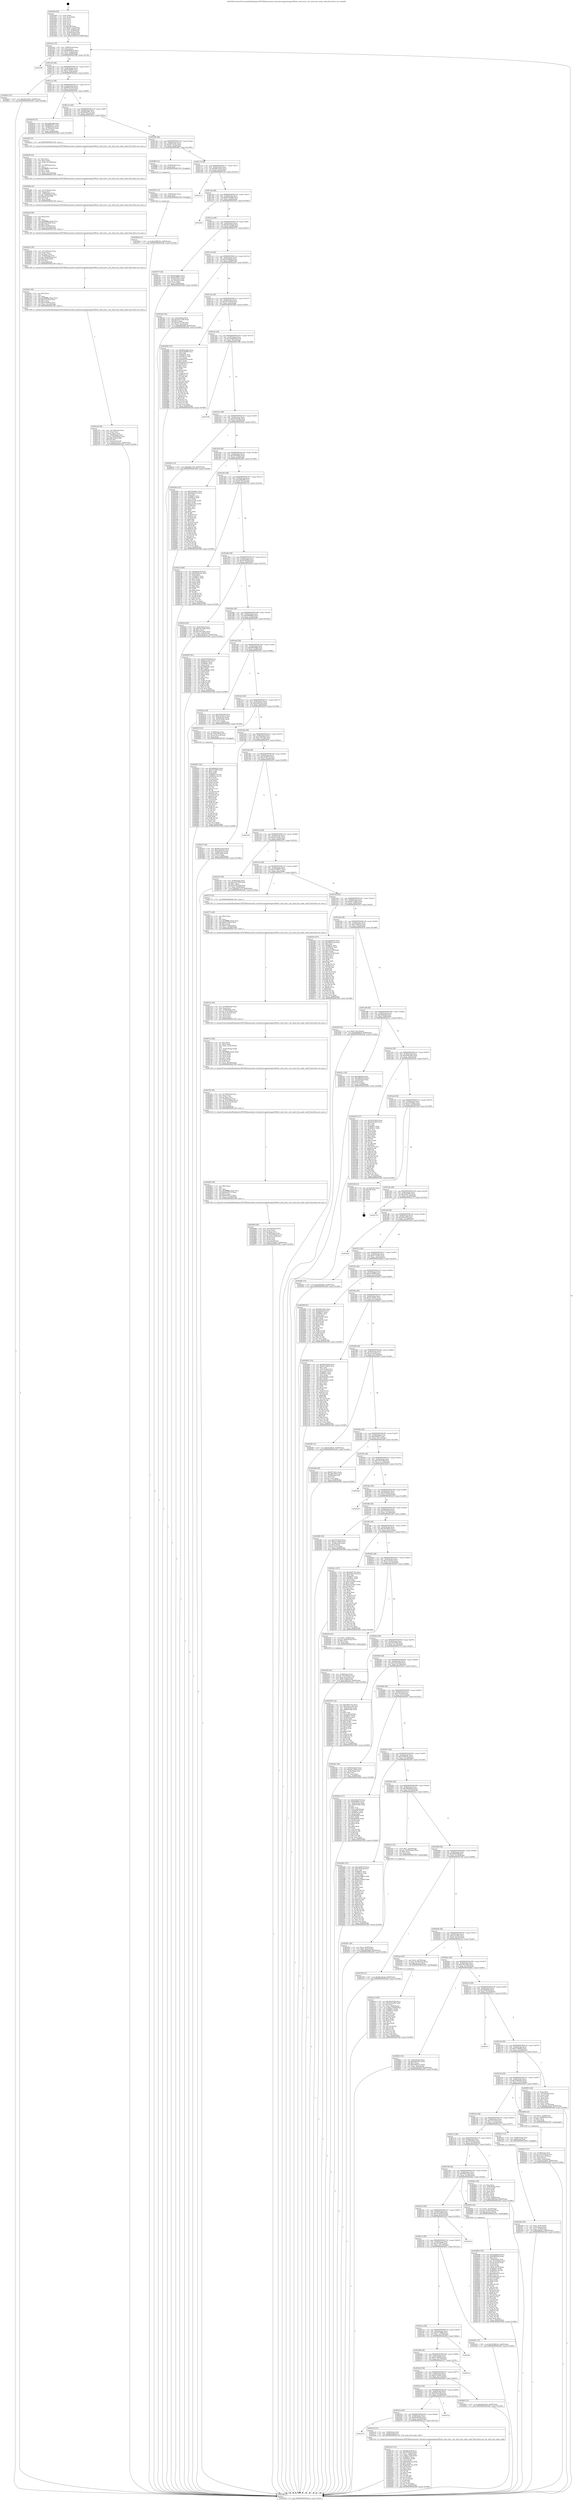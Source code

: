 digraph "0x401bb0" {
  label = "0x401bb0 (/mnt/c/Users/mathe/Desktop/tcc/POCII/binaries/extr_linuxdriversgpudrmgma500cdv_intel_lvds.c_cdv_intel_lvds_mode_valid_Final-ollvm.out::main(0))"
  labelloc = "t"
  node[shape=record]

  Entry [label="",width=0.3,height=0.3,shape=circle,fillcolor=black,style=filled]
  "0x401be2" [label="{
     0x401be2 [32]\l
     | [instrs]\l
     &nbsp;&nbsp;0x401be2 \<+6\>: mov -0x90(%rbp),%eax\l
     &nbsp;&nbsp;0x401be8 \<+2\>: mov %eax,%ecx\l
     &nbsp;&nbsp;0x401bea \<+6\>: sub $0x80d9267b,%ecx\l
     &nbsp;&nbsp;0x401bf0 \<+6\>: mov %eax,-0x94(%rbp)\l
     &nbsp;&nbsp;0x401bf6 \<+6\>: mov %ecx,-0x98(%rbp)\l
     &nbsp;&nbsp;0x401bfc \<+6\>: je 0000000000402398 \<main+0x7e8\>\l
  }"]
  "0x402398" [label="{
     0x402398\l
  }", style=dashed]
  "0x401c02" [label="{
     0x401c02 [28]\l
     | [instrs]\l
     &nbsp;&nbsp;0x401c02 \<+5\>: jmp 0000000000401c07 \<main+0x57\>\l
     &nbsp;&nbsp;0x401c07 \<+6\>: mov -0x94(%rbp),%eax\l
     &nbsp;&nbsp;0x401c0d \<+5\>: sub $0x81d2bf01,%eax\l
     &nbsp;&nbsp;0x401c12 \<+6\>: mov %eax,-0x9c(%rbp)\l
     &nbsp;&nbsp;0x401c18 \<+6\>: je 00000000004028a2 \<main+0xcf2\>\l
  }"]
  Exit [label="",width=0.3,height=0.3,shape=circle,fillcolor=black,style=filled,peripheries=2]
  "0x4028a2" [label="{
     0x4028a2 [15]\l
     | [instrs]\l
     &nbsp;&nbsp;0x4028a2 \<+10\>: movl $0x504c5425,-0x90(%rbp)\l
     &nbsp;&nbsp;0x4028ac \<+5\>: jmp 000000000040326f \<main+0x16bf\>\l
  }"]
  "0x401c1e" [label="{
     0x401c1e [28]\l
     | [instrs]\l
     &nbsp;&nbsp;0x401c1e \<+5\>: jmp 0000000000401c23 \<main+0x73\>\l
     &nbsp;&nbsp;0x401c23 \<+6\>: mov -0x94(%rbp),%eax\l
     &nbsp;&nbsp;0x401c29 \<+5\>: sub $0x846e7279,%eax\l
     &nbsp;&nbsp;0x401c2e \<+6\>: mov %eax,-0xa0(%rbp)\l
     &nbsp;&nbsp;0x401c34 \<+6\>: je 0000000000402b39 \<main+0xf89\>\l
  }"]
  "0x40300d" [label="{
     0x40300d [15]\l
     | [instrs]\l
     &nbsp;&nbsp;0x40300d \<+10\>: movl $0xd7f8819c,-0x90(%rbp)\l
     &nbsp;&nbsp;0x403017 \<+5\>: jmp 000000000040326f \<main+0x16bf\>\l
  }"]
  "0x402b39" [label="{
     0x402b39 [33]\l
     | [instrs]\l
     &nbsp;&nbsp;0x402b39 \<+5\>: mov $0xad08cdf0,%eax\l
     &nbsp;&nbsp;0x402b3e \<+5\>: mov $0x888a697c,%ecx\l
     &nbsp;&nbsp;0x402b43 \<+6\>: mov -0x84(%rbp),%edx\l
     &nbsp;&nbsp;0x402b49 \<+3\>: cmp -0x78(%rbp),%edx\l
     &nbsp;&nbsp;0x402b4c \<+3\>: cmovl %ecx,%eax\l
     &nbsp;&nbsp;0x402b4f \<+6\>: mov %eax,-0x90(%rbp)\l
     &nbsp;&nbsp;0x402b55 \<+5\>: jmp 000000000040326f \<main+0x16bf\>\l
  }"]
  "0x401c3a" [label="{
     0x401c3a [28]\l
     | [instrs]\l
     &nbsp;&nbsp;0x401c3a \<+5\>: jmp 0000000000401c3f \<main+0x8f\>\l
     &nbsp;&nbsp;0x401c3f \<+6\>: mov -0x94(%rbp),%eax\l
     &nbsp;&nbsp;0x401c45 \<+5\>: sub $0x888a697c,%eax\l
     &nbsp;&nbsp;0x401c4a \<+6\>: mov %eax,-0xa4(%rbp)\l
     &nbsp;&nbsp;0x401c50 \<+6\>: je 0000000000402b5a \<main+0xfaa\>\l
  }"]
  "0x403001" [label="{
     0x403001 [12]\l
     | [instrs]\l
     &nbsp;&nbsp;0x403001 \<+4\>: mov -0x80(%rbp),%rax\l
     &nbsp;&nbsp;0x403005 \<+3\>: mov %rax,%rdi\l
     &nbsp;&nbsp;0x403008 \<+5\>: call 0000000000401030 \<free@plt\>\l
     | [calls]\l
     &nbsp;&nbsp;0x401030 \{1\} (unknown)\l
  }"]
  "0x402b5a" [label="{
     0x402b5a [5]\l
     | [instrs]\l
     &nbsp;&nbsp;0x402b5a \<+5\>: call 0000000000401160 \<next_i\>\l
     | [calls]\l
     &nbsp;&nbsp;0x401160 \{1\} (/mnt/c/Users/mathe/Desktop/tcc/POCII/binaries/extr_linuxdriversgpudrmgma500cdv_intel_lvds.c_cdv_intel_lvds_mode_valid_Final-ollvm.out::next_i)\l
  }"]
  "0x401c56" [label="{
     0x401c56 [28]\l
     | [instrs]\l
     &nbsp;&nbsp;0x401c56 \<+5\>: jmp 0000000000401c5b \<main+0xab\>\l
     &nbsp;&nbsp;0x401c5b \<+6\>: mov -0x94(%rbp),%eax\l
     &nbsp;&nbsp;0x401c61 \<+5\>: sub $0x8b71e0cc,%eax\l
     &nbsp;&nbsp;0x401c66 \<+6\>: mov %eax,-0xa8(%rbp)\l
     &nbsp;&nbsp;0x401c6c \<+6\>: je 0000000000402ff5 \<main+0x1445\>\l
  }"]
  "0x402f30" [label="{
     0x402f30 [142]\l
     | [instrs]\l
     &nbsp;&nbsp;0x402f30 \<+5\>: mov $0x24bddfca,%edx\l
     &nbsp;&nbsp;0x402f35 \<+5\>: mov $0xf7733e05,%esi\l
     &nbsp;&nbsp;0x402f3a \<+3\>: mov $0x1,%r8b\l
     &nbsp;&nbsp;0x402f3d \<+3\>: xor %r9d,%r9d\l
     &nbsp;&nbsp;0x402f40 \<+8\>: mov 0x40607c,%r10d\l
     &nbsp;&nbsp;0x402f48 \<+8\>: mov 0x40605c,%r11d\l
     &nbsp;&nbsp;0x402f50 \<+4\>: sub $0x1,%r9d\l
     &nbsp;&nbsp;0x402f54 \<+3\>: mov %r10d,%ebx\l
     &nbsp;&nbsp;0x402f57 \<+3\>: add %r9d,%ebx\l
     &nbsp;&nbsp;0x402f5a \<+4\>: imul %ebx,%r10d\l
     &nbsp;&nbsp;0x402f5e \<+4\>: and $0x1,%r10d\l
     &nbsp;&nbsp;0x402f62 \<+4\>: cmp $0x0,%r10d\l
     &nbsp;&nbsp;0x402f66 \<+4\>: sete %r14b\l
     &nbsp;&nbsp;0x402f6a \<+4\>: cmp $0xa,%r11d\l
     &nbsp;&nbsp;0x402f6e \<+4\>: setl %r15b\l
     &nbsp;&nbsp;0x402f72 \<+3\>: mov %r14b,%r12b\l
     &nbsp;&nbsp;0x402f75 \<+4\>: xor $0xff,%r12b\l
     &nbsp;&nbsp;0x402f79 \<+3\>: mov %r15b,%r13b\l
     &nbsp;&nbsp;0x402f7c \<+4\>: xor $0xff,%r13b\l
     &nbsp;&nbsp;0x402f80 \<+4\>: xor $0x0,%r8b\l
     &nbsp;&nbsp;0x402f84 \<+3\>: mov %r12b,%al\l
     &nbsp;&nbsp;0x402f87 \<+2\>: and $0x0,%al\l
     &nbsp;&nbsp;0x402f89 \<+3\>: and %r8b,%r14b\l
     &nbsp;&nbsp;0x402f8c \<+3\>: mov %r13b,%cl\l
     &nbsp;&nbsp;0x402f8f \<+3\>: and $0x0,%cl\l
     &nbsp;&nbsp;0x402f92 \<+3\>: and %r8b,%r15b\l
     &nbsp;&nbsp;0x402f95 \<+3\>: or %r14b,%al\l
     &nbsp;&nbsp;0x402f98 \<+3\>: or %r15b,%cl\l
     &nbsp;&nbsp;0x402f9b \<+2\>: xor %cl,%al\l
     &nbsp;&nbsp;0x402f9d \<+3\>: or %r13b,%r12b\l
     &nbsp;&nbsp;0x402fa0 \<+4\>: xor $0xff,%r12b\l
     &nbsp;&nbsp;0x402fa4 \<+4\>: or $0x0,%r8b\l
     &nbsp;&nbsp;0x402fa8 \<+3\>: and %r8b,%r12b\l
     &nbsp;&nbsp;0x402fab \<+3\>: or %r12b,%al\l
     &nbsp;&nbsp;0x402fae \<+2\>: test $0x1,%al\l
     &nbsp;&nbsp;0x402fb0 \<+3\>: cmovne %esi,%edx\l
     &nbsp;&nbsp;0x402fb3 \<+6\>: mov %edx,-0x90(%rbp)\l
     &nbsp;&nbsp;0x402fb9 \<+5\>: jmp 000000000040326f \<main+0x16bf\>\l
  }"]
  "0x402ff5" [label="{
     0x402ff5 [12]\l
     | [instrs]\l
     &nbsp;&nbsp;0x402ff5 \<+4\>: mov -0x58(%rbp),%rax\l
     &nbsp;&nbsp;0x402ff9 \<+3\>: mov %rax,%rdi\l
     &nbsp;&nbsp;0x402ffc \<+5\>: call 0000000000401030 \<free@plt\>\l
     | [calls]\l
     &nbsp;&nbsp;0x401030 \{1\} (unknown)\l
  }"]
  "0x401c72" [label="{
     0x401c72 [28]\l
     | [instrs]\l
     &nbsp;&nbsp;0x401c72 \<+5\>: jmp 0000000000401c77 \<main+0xc7\>\l
     &nbsp;&nbsp;0x401c77 \<+6\>: mov -0x94(%rbp),%eax\l
     &nbsp;&nbsp;0x401c7d \<+5\>: sub $0x8db14abc,%eax\l
     &nbsp;&nbsp;0x401c82 \<+6\>: mov %eax,-0xac(%rbp)\l
     &nbsp;&nbsp;0x401c88 \<+6\>: je 00000000004031c4 \<main+0x1614\>\l
  }"]
  "0x402ce0" [label="{
     0x402ce0 [113]\l
     | [instrs]\l
     &nbsp;&nbsp;0x402ce0 \<+5\>: mov $0xf40ae7f4,%ecx\l
     &nbsp;&nbsp;0x402ce5 \<+5\>: mov $0x5f73857f,%edx\l
     &nbsp;&nbsp;0x402cea \<+6\>: mov %eax,-0x88(%rbp)\l
     &nbsp;&nbsp;0x402cf0 \<+10\>: movl $0x0,-0x8c(%rbp)\l
     &nbsp;&nbsp;0x402cfa \<+7\>: mov 0x40607c,%eax\l
     &nbsp;&nbsp;0x402d01 \<+8\>: mov 0x40605c,%r8d\l
     &nbsp;&nbsp;0x402d09 \<+3\>: mov %eax,%r9d\l
     &nbsp;&nbsp;0x402d0c \<+7\>: sub $0xb30d513a,%r9d\l
     &nbsp;&nbsp;0x402d13 \<+4\>: sub $0x1,%r9d\l
     &nbsp;&nbsp;0x402d17 \<+7\>: add $0xb30d513a,%r9d\l
     &nbsp;&nbsp;0x402d1e \<+4\>: imul %r9d,%eax\l
     &nbsp;&nbsp;0x402d22 \<+3\>: and $0x1,%eax\l
     &nbsp;&nbsp;0x402d25 \<+3\>: cmp $0x0,%eax\l
     &nbsp;&nbsp;0x402d28 \<+4\>: sete %r10b\l
     &nbsp;&nbsp;0x402d2c \<+4\>: cmp $0xa,%r8d\l
     &nbsp;&nbsp;0x402d30 \<+4\>: setl %r11b\l
     &nbsp;&nbsp;0x402d34 \<+3\>: mov %r10b,%bl\l
     &nbsp;&nbsp;0x402d37 \<+3\>: and %r11b,%bl\l
     &nbsp;&nbsp;0x402d3a \<+3\>: xor %r11b,%r10b\l
     &nbsp;&nbsp;0x402d3d \<+3\>: or %r10b,%bl\l
     &nbsp;&nbsp;0x402d40 \<+3\>: test $0x1,%bl\l
     &nbsp;&nbsp;0x402d43 \<+3\>: cmovne %edx,%ecx\l
     &nbsp;&nbsp;0x402d46 \<+6\>: mov %ecx,-0x90(%rbp)\l
     &nbsp;&nbsp;0x402d4c \<+5\>: jmp 000000000040326f \<main+0x16bf\>\l
  }"]
  "0x4031c4" [label="{
     0x4031c4\l
  }", style=dashed]
  "0x401c8e" [label="{
     0x401c8e [28]\l
     | [instrs]\l
     &nbsp;&nbsp;0x401c8e \<+5\>: jmp 0000000000401c93 \<main+0xe3\>\l
     &nbsp;&nbsp;0x401c93 \<+6\>: mov -0x94(%rbp),%eax\l
     &nbsp;&nbsp;0x401c99 \<+5\>: sub $0x9b535d28,%eax\l
     &nbsp;&nbsp;0x401c9e \<+6\>: mov %eax,-0xb0(%rbp)\l
     &nbsp;&nbsp;0x401ca4 \<+6\>: je 0000000000403265 \<main+0x16b5\>\l
  }"]
  "0x402276" [label="{
     0x402276\l
  }", style=dashed]
  "0x403265" [label="{
     0x403265\l
  }", style=dashed]
  "0x401caa" [label="{
     0x401caa [28]\l
     | [instrs]\l
     &nbsp;&nbsp;0x401caa \<+5\>: jmp 0000000000401caf \<main+0xff\>\l
     &nbsp;&nbsp;0x401caf \<+6\>: mov -0x94(%rbp),%eax\l
     &nbsp;&nbsp;0x401cb5 \<+5\>: sub $0x9ba35ea8,%eax\l
     &nbsp;&nbsp;0x401cba \<+6\>: mov %eax,-0xb4(%rbp)\l
     &nbsp;&nbsp;0x401cc0 \<+6\>: je 0000000000402757 \<main+0xba7\>\l
  }"]
  "0x402cd3" [label="{
     0x402cd3 [13]\l
     | [instrs]\l
     &nbsp;&nbsp;0x402cd3 \<+4\>: mov -0x58(%rbp),%rdi\l
     &nbsp;&nbsp;0x402cd7 \<+4\>: mov -0x80(%rbp),%rsi\l
     &nbsp;&nbsp;0x402cdb \<+5\>: call 00000000004013c0 \<cdv_intel_lvds_mode_valid\>\l
     | [calls]\l
     &nbsp;&nbsp;0x4013c0 \{1\} (/mnt/c/Users/mathe/Desktop/tcc/POCII/binaries/extr_linuxdriversgpudrmgma500cdv_intel_lvds.c_cdv_intel_lvds_mode_valid_Final-ollvm.out::cdv_intel_lvds_mode_valid)\l
  }"]
  "0x402757" [label="{
     0x402757 [30]\l
     | [instrs]\l
     &nbsp;&nbsp;0x402757 \<+5\>: mov $0x81d2bf01,%eax\l
     &nbsp;&nbsp;0x40275c \<+5\>: mov $0xd5799877,%ecx\l
     &nbsp;&nbsp;0x402761 \<+3\>: mov -0x74(%rbp),%edx\l
     &nbsp;&nbsp;0x402764 \<+3\>: cmp -0x70(%rbp),%edx\l
     &nbsp;&nbsp;0x402767 \<+3\>: cmovl %ecx,%eax\l
     &nbsp;&nbsp;0x40276a \<+6\>: mov %eax,-0x90(%rbp)\l
     &nbsp;&nbsp;0x402770 \<+5\>: jmp 000000000040326f \<main+0x16bf\>\l
  }"]
  "0x401cc6" [label="{
     0x401cc6 [28]\l
     | [instrs]\l
     &nbsp;&nbsp;0x401cc6 \<+5\>: jmp 0000000000401ccb \<main+0x11b\>\l
     &nbsp;&nbsp;0x401ccb \<+6\>: mov -0x94(%rbp),%eax\l
     &nbsp;&nbsp;0x401cd1 \<+5\>: sub $0x9cf3b6e5,%eax\l
     &nbsp;&nbsp;0x401cd6 \<+6\>: mov %eax,-0xb8(%rbp)\l
     &nbsp;&nbsp;0x401cdc \<+6\>: je 0000000000402a03 \<main+0xe53\>\l
  }"]
  "0x40225a" [label="{
     0x40225a [28]\l
     | [instrs]\l
     &nbsp;&nbsp;0x40225a \<+5\>: jmp 000000000040225f \<main+0x6af\>\l
     &nbsp;&nbsp;0x40225f \<+6\>: mov -0x94(%rbp),%eax\l
     &nbsp;&nbsp;0x402265 \<+5\>: sub $0x6bb85cde,%eax\l
     &nbsp;&nbsp;0x40226a \<+6\>: mov %eax,-0x184(%rbp)\l
     &nbsp;&nbsp;0x402270 \<+6\>: je 0000000000402cd3 \<main+0x1123\>\l
  }"]
  "0x402a03" [label="{
     0x402a03 [34]\l
     | [instrs]\l
     &nbsp;&nbsp;0x402a03 \<+3\>: mov -0x5c(%rbp),%eax\l
     &nbsp;&nbsp;0x402a06 \<+5\>: add $0x5b337a56,%eax\l
     &nbsp;&nbsp;0x402a0b \<+3\>: add $0x1,%eax\l
     &nbsp;&nbsp;0x402a0e \<+5\>: sub $0x5b337a56,%eax\l
     &nbsp;&nbsp;0x402a13 \<+3\>: mov %eax,-0x5c(%rbp)\l
     &nbsp;&nbsp;0x402a16 \<+10\>: movl $0xb867fb86,-0x90(%rbp)\l
     &nbsp;&nbsp;0x402a20 \<+5\>: jmp 000000000040326f \<main+0x16bf\>\l
  }"]
  "0x401ce2" [label="{
     0x401ce2 [28]\l
     | [instrs]\l
     &nbsp;&nbsp;0x401ce2 \<+5\>: jmp 0000000000401ce7 \<main+0x137\>\l
     &nbsp;&nbsp;0x401ce7 \<+6\>: mov -0x94(%rbp),%eax\l
     &nbsp;&nbsp;0x401ced \<+5\>: sub $0x9d123ac8,%eax\l
     &nbsp;&nbsp;0x401cf2 \<+6\>: mov %eax,-0xbc(%rbp)\l
     &nbsp;&nbsp;0x401cf8 \<+6\>: je 0000000000402906 \<main+0xd56\>\l
  }"]
  "0x40315e" [label="{
     0x40315e\l
  }", style=dashed]
  "0x402906" [label="{
     0x402906 [147]\l
     | [instrs]\l
     &nbsp;&nbsp;0x402906 \<+5\>: mov $0x8db14abc,%eax\l
     &nbsp;&nbsp;0x40290b \<+5\>: mov $0xfc2df580,%ecx\l
     &nbsp;&nbsp;0x402910 \<+2\>: mov $0x1,%dl\l
     &nbsp;&nbsp;0x402912 \<+7\>: mov 0x40607c,%esi\l
     &nbsp;&nbsp;0x402919 \<+7\>: mov 0x40605c,%edi\l
     &nbsp;&nbsp;0x402920 \<+3\>: mov %esi,%r8d\l
     &nbsp;&nbsp;0x402923 \<+7\>: sub $0xd04033cf,%r8d\l
     &nbsp;&nbsp;0x40292a \<+4\>: sub $0x1,%r8d\l
     &nbsp;&nbsp;0x40292e \<+7\>: add $0xd04033cf,%r8d\l
     &nbsp;&nbsp;0x402935 \<+4\>: imul %r8d,%esi\l
     &nbsp;&nbsp;0x402939 \<+3\>: and $0x1,%esi\l
     &nbsp;&nbsp;0x40293c \<+3\>: cmp $0x0,%esi\l
     &nbsp;&nbsp;0x40293f \<+4\>: sete %r9b\l
     &nbsp;&nbsp;0x402943 \<+3\>: cmp $0xa,%edi\l
     &nbsp;&nbsp;0x402946 \<+4\>: setl %r10b\l
     &nbsp;&nbsp;0x40294a \<+3\>: mov %r9b,%r11b\l
     &nbsp;&nbsp;0x40294d \<+4\>: xor $0xff,%r11b\l
     &nbsp;&nbsp;0x402951 \<+3\>: mov %r10b,%bl\l
     &nbsp;&nbsp;0x402954 \<+3\>: xor $0xff,%bl\l
     &nbsp;&nbsp;0x402957 \<+3\>: xor $0x1,%dl\l
     &nbsp;&nbsp;0x40295a \<+3\>: mov %r11b,%r14b\l
     &nbsp;&nbsp;0x40295d \<+4\>: and $0xff,%r14b\l
     &nbsp;&nbsp;0x402961 \<+3\>: and %dl,%r9b\l
     &nbsp;&nbsp;0x402964 \<+3\>: mov %bl,%r15b\l
     &nbsp;&nbsp;0x402967 \<+4\>: and $0xff,%r15b\l
     &nbsp;&nbsp;0x40296b \<+3\>: and %dl,%r10b\l
     &nbsp;&nbsp;0x40296e \<+3\>: or %r9b,%r14b\l
     &nbsp;&nbsp;0x402971 \<+3\>: or %r10b,%r15b\l
     &nbsp;&nbsp;0x402974 \<+3\>: xor %r15b,%r14b\l
     &nbsp;&nbsp;0x402977 \<+3\>: or %bl,%r11b\l
     &nbsp;&nbsp;0x40297a \<+4\>: xor $0xff,%r11b\l
     &nbsp;&nbsp;0x40297e \<+3\>: or $0x1,%dl\l
     &nbsp;&nbsp;0x402981 \<+3\>: and %dl,%r11b\l
     &nbsp;&nbsp;0x402984 \<+3\>: or %r11b,%r14b\l
     &nbsp;&nbsp;0x402987 \<+4\>: test $0x1,%r14b\l
     &nbsp;&nbsp;0x40298b \<+3\>: cmovne %ecx,%eax\l
     &nbsp;&nbsp;0x40298e \<+6\>: mov %eax,-0x90(%rbp)\l
     &nbsp;&nbsp;0x402994 \<+5\>: jmp 000000000040326f \<main+0x16bf\>\l
  }"]
  "0x401cfe" [label="{
     0x401cfe [28]\l
     | [instrs]\l
     &nbsp;&nbsp;0x401cfe \<+5\>: jmp 0000000000401d03 \<main+0x153\>\l
     &nbsp;&nbsp;0x401d03 \<+6\>: mov -0x94(%rbp),%eax\l
     &nbsp;&nbsp;0x401d09 \<+5\>: sub $0xa0a8b078,%eax\l
     &nbsp;&nbsp;0x401d0e \<+6\>: mov %eax,-0xc0(%rbp)\l
     &nbsp;&nbsp;0x401d14 \<+6\>: je 0000000000403188 \<main+0x15d8\>\l
  }"]
  "0x402c24" [label="{
     0x402c24 [49]\l
     | [instrs]\l
     &nbsp;&nbsp;0x402c24 \<+6\>: mov -0x1a4(%rbp),%ecx\l
     &nbsp;&nbsp;0x402c2a \<+3\>: imul %eax,%ecx\l
     &nbsp;&nbsp;0x402c2d \<+3\>: movslq %ecx,%rdi\l
     &nbsp;&nbsp;0x402c30 \<+4\>: mov -0x80(%rbp),%r8\l
     &nbsp;&nbsp;0x402c34 \<+7\>: movslq -0x84(%rbp),%r9\l
     &nbsp;&nbsp;0x402c3b \<+4\>: imul $0x18,%r9,%r9\l
     &nbsp;&nbsp;0x402c3f \<+3\>: add %r9,%r8\l
     &nbsp;&nbsp;0x402c42 \<+4\>: mov %rdi,0x10(%r8)\l
     &nbsp;&nbsp;0x402c46 \<+10\>: movl $0xd221e0cc,-0x90(%rbp)\l
     &nbsp;&nbsp;0x402c50 \<+5\>: jmp 000000000040326f \<main+0x16bf\>\l
  }"]
  "0x403188" [label="{
     0x403188\l
  }", style=dashed]
  "0x401d1a" [label="{
     0x401d1a [28]\l
     | [instrs]\l
     &nbsp;&nbsp;0x401d1a \<+5\>: jmp 0000000000401d1f \<main+0x16f\>\l
     &nbsp;&nbsp;0x401d1f \<+6\>: mov -0x94(%rbp),%eax\l
     &nbsp;&nbsp;0x401d25 \<+5\>: sub $0xa9cbee6b,%eax\l
     &nbsp;&nbsp;0x401d2a \<+6\>: mov %eax,-0xc4(%rbp)\l
     &nbsp;&nbsp;0x401d30 \<+6\>: je 0000000000402b2a \<main+0xf7a\>\l
  }"]
  "0x402bfc" [label="{
     0x402bfc [40]\l
     | [instrs]\l
     &nbsp;&nbsp;0x402bfc \<+5\>: mov $0x2,%ecx\l
     &nbsp;&nbsp;0x402c01 \<+1\>: cltd\l
     &nbsp;&nbsp;0x402c02 \<+2\>: idiv %ecx\l
     &nbsp;&nbsp;0x402c04 \<+6\>: imul $0xfffffffe,%edx,%ecx\l
     &nbsp;&nbsp;0x402c0a \<+6\>: add $0x510c95e5,%ecx\l
     &nbsp;&nbsp;0x402c10 \<+3\>: add $0x1,%ecx\l
     &nbsp;&nbsp;0x402c13 \<+6\>: sub $0x510c95e5,%ecx\l
     &nbsp;&nbsp;0x402c19 \<+6\>: mov %ecx,-0x1a4(%rbp)\l
     &nbsp;&nbsp;0x402c1f \<+5\>: call 0000000000401160 \<next_i\>\l
     | [calls]\l
     &nbsp;&nbsp;0x401160 \{1\} (/mnt/c/Users/mathe/Desktop/tcc/POCII/binaries/extr_linuxdriversgpudrmgma500cdv_intel_lvds.c_cdv_intel_lvds_mode_valid_Final-ollvm.out::next_i)\l
  }"]
  "0x402b2a" [label="{
     0x402b2a [15]\l
     | [instrs]\l
     &nbsp;&nbsp;0x402b2a \<+10\>: movl $0x846e7279,-0x90(%rbp)\l
     &nbsp;&nbsp;0x402b34 \<+5\>: jmp 000000000040326f \<main+0x16bf\>\l
  }"]
  "0x401d36" [label="{
     0x401d36 [28]\l
     | [instrs]\l
     &nbsp;&nbsp;0x401d36 \<+5\>: jmp 0000000000401d3b \<main+0x18b\>\l
     &nbsp;&nbsp;0x401d3b \<+6\>: mov -0x94(%rbp),%eax\l
     &nbsp;&nbsp;0x401d41 \<+5\>: sub $0xad0768e2,%eax\l
     &nbsp;&nbsp;0x401d46 \<+6\>: mov %eax,-0xc8(%rbp)\l
     &nbsp;&nbsp;0x401d4c \<+6\>: je 0000000000402e86 \<main+0x12d6\>\l
  }"]
  "0x402bd5" [label="{
     0x402bd5 [39]\l
     | [instrs]\l
     &nbsp;&nbsp;0x402bd5 \<+6\>: mov -0x1a0(%rbp),%ecx\l
     &nbsp;&nbsp;0x402bdb \<+3\>: imul %eax,%ecx\l
     &nbsp;&nbsp;0x402bde \<+3\>: movslq %ecx,%rdi\l
     &nbsp;&nbsp;0x402be1 \<+4\>: mov -0x80(%rbp),%r8\l
     &nbsp;&nbsp;0x402be5 \<+7\>: movslq -0x84(%rbp),%r9\l
     &nbsp;&nbsp;0x402bec \<+4\>: imul $0x18,%r9,%r9\l
     &nbsp;&nbsp;0x402bf0 \<+3\>: add %r9,%r8\l
     &nbsp;&nbsp;0x402bf3 \<+4\>: mov %rdi,0x8(%r8)\l
     &nbsp;&nbsp;0x402bf7 \<+5\>: call 0000000000401160 \<next_i\>\l
     | [calls]\l
     &nbsp;&nbsp;0x401160 \{1\} (/mnt/c/Users/mathe/Desktop/tcc/POCII/binaries/extr_linuxdriversgpudrmgma500cdv_intel_lvds.c_cdv_intel_lvds_mode_valid_Final-ollvm.out::next_i)\l
  }"]
  "0x402e86" [label="{
     0x402e86 [147]\l
     | [instrs]\l
     &nbsp;&nbsp;0x402e86 \<+5\>: mov $0x24bddfca,%eax\l
     &nbsp;&nbsp;0x402e8b \<+5\>: mov $0xbad41dca,%ecx\l
     &nbsp;&nbsp;0x402e90 \<+2\>: mov $0x1,%dl\l
     &nbsp;&nbsp;0x402e92 \<+7\>: mov 0x40607c,%esi\l
     &nbsp;&nbsp;0x402e99 \<+7\>: mov 0x40605c,%edi\l
     &nbsp;&nbsp;0x402ea0 \<+3\>: mov %esi,%r8d\l
     &nbsp;&nbsp;0x402ea3 \<+7\>: sub $0xba3cc0fc,%r8d\l
     &nbsp;&nbsp;0x402eaa \<+4\>: sub $0x1,%r8d\l
     &nbsp;&nbsp;0x402eae \<+7\>: add $0xba3cc0fc,%r8d\l
     &nbsp;&nbsp;0x402eb5 \<+4\>: imul %r8d,%esi\l
     &nbsp;&nbsp;0x402eb9 \<+3\>: and $0x1,%esi\l
     &nbsp;&nbsp;0x402ebc \<+3\>: cmp $0x0,%esi\l
     &nbsp;&nbsp;0x402ebf \<+4\>: sete %r9b\l
     &nbsp;&nbsp;0x402ec3 \<+3\>: cmp $0xa,%edi\l
     &nbsp;&nbsp;0x402ec6 \<+4\>: setl %r10b\l
     &nbsp;&nbsp;0x402eca \<+3\>: mov %r9b,%r11b\l
     &nbsp;&nbsp;0x402ecd \<+4\>: xor $0xff,%r11b\l
     &nbsp;&nbsp;0x402ed1 \<+3\>: mov %r10b,%bl\l
     &nbsp;&nbsp;0x402ed4 \<+3\>: xor $0xff,%bl\l
     &nbsp;&nbsp;0x402ed7 \<+3\>: xor $0x1,%dl\l
     &nbsp;&nbsp;0x402eda \<+3\>: mov %r11b,%r14b\l
     &nbsp;&nbsp;0x402edd \<+4\>: and $0xff,%r14b\l
     &nbsp;&nbsp;0x402ee1 \<+3\>: and %dl,%r9b\l
     &nbsp;&nbsp;0x402ee4 \<+3\>: mov %bl,%r15b\l
     &nbsp;&nbsp;0x402ee7 \<+4\>: and $0xff,%r15b\l
     &nbsp;&nbsp;0x402eeb \<+3\>: and %dl,%r10b\l
     &nbsp;&nbsp;0x402eee \<+3\>: or %r9b,%r14b\l
     &nbsp;&nbsp;0x402ef1 \<+3\>: or %r10b,%r15b\l
     &nbsp;&nbsp;0x402ef4 \<+3\>: xor %r15b,%r14b\l
     &nbsp;&nbsp;0x402ef7 \<+3\>: or %bl,%r11b\l
     &nbsp;&nbsp;0x402efa \<+4\>: xor $0xff,%r11b\l
     &nbsp;&nbsp;0x402efe \<+3\>: or $0x1,%dl\l
     &nbsp;&nbsp;0x402f01 \<+3\>: and %dl,%r11b\l
     &nbsp;&nbsp;0x402f04 \<+3\>: or %r11b,%r14b\l
     &nbsp;&nbsp;0x402f07 \<+4\>: test $0x1,%r14b\l
     &nbsp;&nbsp;0x402f0b \<+3\>: cmovne %ecx,%eax\l
     &nbsp;&nbsp;0x402f0e \<+6\>: mov %eax,-0x90(%rbp)\l
     &nbsp;&nbsp;0x402f14 \<+5\>: jmp 000000000040326f \<main+0x16bf\>\l
  }"]
  "0x401d52" [label="{
     0x401d52 [28]\l
     | [instrs]\l
     &nbsp;&nbsp;0x401d52 \<+5\>: jmp 0000000000401d57 \<main+0x1a7\>\l
     &nbsp;&nbsp;0x401d57 \<+6\>: mov -0x94(%rbp),%eax\l
     &nbsp;&nbsp;0x401d5d \<+5\>: sub $0xad08cdf0,%eax\l
     &nbsp;&nbsp;0x401d62 \<+6\>: mov %eax,-0xcc(%rbp)\l
     &nbsp;&nbsp;0x401d68 \<+6\>: je 0000000000402c7d \<main+0x10cd\>\l
  }"]
  "0x402bad" [label="{
     0x402bad [40]\l
     | [instrs]\l
     &nbsp;&nbsp;0x402bad \<+5\>: mov $0x2,%ecx\l
     &nbsp;&nbsp;0x402bb2 \<+1\>: cltd\l
     &nbsp;&nbsp;0x402bb3 \<+2\>: idiv %ecx\l
     &nbsp;&nbsp;0x402bb5 \<+6\>: imul $0xfffffffe,%edx,%ecx\l
     &nbsp;&nbsp;0x402bbb \<+6\>: sub $0x5a2a4dd5,%ecx\l
     &nbsp;&nbsp;0x402bc1 \<+3\>: add $0x1,%ecx\l
     &nbsp;&nbsp;0x402bc4 \<+6\>: add $0x5a2a4dd5,%ecx\l
     &nbsp;&nbsp;0x402bca \<+6\>: mov %ecx,-0x1a0(%rbp)\l
     &nbsp;&nbsp;0x402bd0 \<+5\>: call 0000000000401160 \<next_i\>\l
     | [calls]\l
     &nbsp;&nbsp;0x401160 \{1\} (/mnt/c/Users/mathe/Desktop/tcc/POCII/binaries/extr_linuxdriversgpudrmgma500cdv_intel_lvds.c_cdv_intel_lvds_mode_valid_Final-ollvm.out::next_i)\l
  }"]
  "0x402c7d" [label="{
     0x402c7d [86]\l
     | [instrs]\l
     &nbsp;&nbsp;0x402c7d \<+5\>: mov $0xf40ae7f4,%eax\l
     &nbsp;&nbsp;0x402c82 \<+5\>: mov $0x6bb85cde,%ecx\l
     &nbsp;&nbsp;0x402c87 \<+2\>: xor %edx,%edx\l
     &nbsp;&nbsp;0x402c89 \<+7\>: mov 0x40607c,%esi\l
     &nbsp;&nbsp;0x402c90 \<+7\>: mov 0x40605c,%edi\l
     &nbsp;&nbsp;0x402c97 \<+3\>: sub $0x1,%edx\l
     &nbsp;&nbsp;0x402c9a \<+3\>: mov %esi,%r8d\l
     &nbsp;&nbsp;0x402c9d \<+3\>: add %edx,%r8d\l
     &nbsp;&nbsp;0x402ca0 \<+4\>: imul %r8d,%esi\l
     &nbsp;&nbsp;0x402ca4 \<+3\>: and $0x1,%esi\l
     &nbsp;&nbsp;0x402ca7 \<+3\>: cmp $0x0,%esi\l
     &nbsp;&nbsp;0x402caa \<+4\>: sete %r9b\l
     &nbsp;&nbsp;0x402cae \<+3\>: cmp $0xa,%edi\l
     &nbsp;&nbsp;0x402cb1 \<+4\>: setl %r10b\l
     &nbsp;&nbsp;0x402cb5 \<+3\>: mov %r9b,%r11b\l
     &nbsp;&nbsp;0x402cb8 \<+3\>: and %r10b,%r11b\l
     &nbsp;&nbsp;0x402cbb \<+3\>: xor %r10b,%r9b\l
     &nbsp;&nbsp;0x402cbe \<+3\>: or %r9b,%r11b\l
     &nbsp;&nbsp;0x402cc1 \<+4\>: test $0x1,%r11b\l
     &nbsp;&nbsp;0x402cc5 \<+3\>: cmovne %ecx,%eax\l
     &nbsp;&nbsp;0x402cc8 \<+6\>: mov %eax,-0x90(%rbp)\l
     &nbsp;&nbsp;0x402cce \<+5\>: jmp 000000000040326f \<main+0x16bf\>\l
  }"]
  "0x401d6e" [label="{
     0x401d6e [28]\l
     | [instrs]\l
     &nbsp;&nbsp;0x401d6e \<+5\>: jmp 0000000000401d73 \<main+0x1c3\>\l
     &nbsp;&nbsp;0x401d73 \<+6\>: mov -0x94(%rbp),%eax\l
     &nbsp;&nbsp;0x401d79 \<+5\>: sub $0xaf94289d,%eax\l
     &nbsp;&nbsp;0x401d7e \<+6\>: mov %eax,-0xd0(%rbp)\l
     &nbsp;&nbsp;0x401d84 \<+6\>: je 0000000000402fcd \<main+0x141d\>\l
  }"]
  "0x402b8b" [label="{
     0x402b8b [34]\l
     | [instrs]\l
     &nbsp;&nbsp;0x402b8b \<+6\>: mov -0x19c(%rbp),%ecx\l
     &nbsp;&nbsp;0x402b91 \<+3\>: imul %eax,%ecx\l
     &nbsp;&nbsp;0x402b94 \<+4\>: mov -0x80(%rbp),%rdi\l
     &nbsp;&nbsp;0x402b98 \<+7\>: movslq -0x84(%rbp),%r8\l
     &nbsp;&nbsp;0x402b9f \<+4\>: imul $0x18,%r8,%r8\l
     &nbsp;&nbsp;0x402ba3 \<+3\>: add %r8,%rdi\l
     &nbsp;&nbsp;0x402ba6 \<+2\>: mov %ecx,(%rdi)\l
     &nbsp;&nbsp;0x402ba8 \<+5\>: call 0000000000401160 \<next_i\>\l
     | [calls]\l
     &nbsp;&nbsp;0x401160 \{1\} (/mnt/c/Users/mathe/Desktop/tcc/POCII/binaries/extr_linuxdriversgpudrmgma500cdv_intel_lvds.c_cdv_intel_lvds_mode_valid_Final-ollvm.out::next_i)\l
  }"]
  "0x402fcd" [label="{
     0x402fcd [40]\l
     | [instrs]\l
     &nbsp;&nbsp;0x402fcd \<+6\>: mov -0x8c(%rbp),%eax\l
     &nbsp;&nbsp;0x402fd3 \<+5\>: sub $0x19e7ab0a,%eax\l
     &nbsp;&nbsp;0x402fd8 \<+3\>: add $0x1,%eax\l
     &nbsp;&nbsp;0x402fdb \<+5\>: add $0x19e7ab0a,%eax\l
     &nbsp;&nbsp;0x402fe0 \<+6\>: mov %eax,-0x8c(%rbp)\l
     &nbsp;&nbsp;0x402fe6 \<+10\>: movl $0x3556619c,-0x90(%rbp)\l
     &nbsp;&nbsp;0x402ff0 \<+5\>: jmp 000000000040326f \<main+0x16bf\>\l
  }"]
  "0x401d8a" [label="{
     0x401d8a [28]\l
     | [instrs]\l
     &nbsp;&nbsp;0x401d8a \<+5\>: jmp 0000000000401d8f \<main+0x1df\>\l
     &nbsp;&nbsp;0x401d8f \<+6\>: mov -0x94(%rbp),%eax\l
     &nbsp;&nbsp;0x401d95 \<+5\>: sub $0xb8008f5d,%eax\l
     &nbsp;&nbsp;0x401d9a \<+6\>: mov %eax,-0xd4(%rbp)\l
     &nbsp;&nbsp;0x401da0 \<+6\>: je 0000000000403055 \<main+0x14a5\>\l
  }"]
  "0x402b5f" [label="{
     0x402b5f [44]\l
     | [instrs]\l
     &nbsp;&nbsp;0x402b5f \<+2\>: xor %ecx,%ecx\l
     &nbsp;&nbsp;0x402b61 \<+5\>: mov $0x2,%edx\l
     &nbsp;&nbsp;0x402b66 \<+6\>: mov %edx,-0x198(%rbp)\l
     &nbsp;&nbsp;0x402b6c \<+1\>: cltd\l
     &nbsp;&nbsp;0x402b6d \<+6\>: mov -0x198(%rbp),%esi\l
     &nbsp;&nbsp;0x402b73 \<+2\>: idiv %esi\l
     &nbsp;&nbsp;0x402b75 \<+6\>: imul $0xfffffffe,%edx,%edx\l
     &nbsp;&nbsp;0x402b7b \<+3\>: sub $0x1,%ecx\l
     &nbsp;&nbsp;0x402b7e \<+2\>: sub %ecx,%edx\l
     &nbsp;&nbsp;0x402b80 \<+6\>: mov %edx,-0x19c(%rbp)\l
     &nbsp;&nbsp;0x402b86 \<+5\>: call 0000000000401160 \<next_i\>\l
     | [calls]\l
     &nbsp;&nbsp;0x401160 \{1\} (/mnt/c/Users/mathe/Desktop/tcc/POCII/binaries/extr_linuxdriversgpudrmgma500cdv_intel_lvds.c_cdv_intel_lvds_mode_valid_Final-ollvm.out::next_i)\l
  }"]
  "0x403055" [label="{
     0x403055 [91]\l
     | [instrs]\l
     &nbsp;&nbsp;0x403055 \<+5\>: mov $0x9b535d28,%eax\l
     &nbsp;&nbsp;0x40305a \<+5\>: mov $0xfe1a52d1,%ecx\l
     &nbsp;&nbsp;0x40305f \<+7\>: mov 0x40607c,%edx\l
     &nbsp;&nbsp;0x403066 \<+7\>: mov 0x40605c,%esi\l
     &nbsp;&nbsp;0x40306d \<+2\>: mov %edx,%edi\l
     &nbsp;&nbsp;0x40306f \<+6\>: add $0x2fb8bdbc,%edi\l
     &nbsp;&nbsp;0x403075 \<+3\>: sub $0x1,%edi\l
     &nbsp;&nbsp;0x403078 \<+6\>: sub $0x2fb8bdbc,%edi\l
     &nbsp;&nbsp;0x40307e \<+3\>: imul %edi,%edx\l
     &nbsp;&nbsp;0x403081 \<+3\>: and $0x1,%edx\l
     &nbsp;&nbsp;0x403084 \<+3\>: cmp $0x0,%edx\l
     &nbsp;&nbsp;0x403087 \<+4\>: sete %r8b\l
     &nbsp;&nbsp;0x40308b \<+3\>: cmp $0xa,%esi\l
     &nbsp;&nbsp;0x40308e \<+4\>: setl %r9b\l
     &nbsp;&nbsp;0x403092 \<+3\>: mov %r8b,%r10b\l
     &nbsp;&nbsp;0x403095 \<+3\>: and %r9b,%r10b\l
     &nbsp;&nbsp;0x403098 \<+3\>: xor %r9b,%r8b\l
     &nbsp;&nbsp;0x40309b \<+3\>: or %r8b,%r10b\l
     &nbsp;&nbsp;0x40309e \<+4\>: test $0x1,%r10b\l
     &nbsp;&nbsp;0x4030a2 \<+3\>: cmovne %ecx,%eax\l
     &nbsp;&nbsp;0x4030a5 \<+6\>: mov %eax,-0x90(%rbp)\l
     &nbsp;&nbsp;0x4030ab \<+5\>: jmp 000000000040326f \<main+0x16bf\>\l
  }"]
  "0x401da6" [label="{
     0x401da6 [28]\l
     | [instrs]\l
     &nbsp;&nbsp;0x401da6 \<+5\>: jmp 0000000000401dab \<main+0x1fb\>\l
     &nbsp;&nbsp;0x401dab \<+6\>: mov -0x94(%rbp),%eax\l
     &nbsp;&nbsp;0x401db1 \<+5\>: sub $0xb867fb86,%eax\l
     &nbsp;&nbsp;0x401db6 \<+6\>: mov %eax,-0xd8(%rbp)\l
     &nbsp;&nbsp;0x401dbc \<+6\>: je 000000000040241b \<main+0x86b\>\l
  }"]
  "0x402ac2" [label="{
     0x402ac2 [104]\l
     | [instrs]\l
     &nbsp;&nbsp;0x402ac2 \<+5\>: mov $0x5b3e5d5d,%ecx\l
     &nbsp;&nbsp;0x402ac7 \<+5\>: mov $0xa9cbee6b,%edx\l
     &nbsp;&nbsp;0x402acc \<+2\>: xor %esi,%esi\l
     &nbsp;&nbsp;0x402ace \<+4\>: mov %rax,-0x80(%rbp)\l
     &nbsp;&nbsp;0x402ad2 \<+10\>: movl $0x0,-0x84(%rbp)\l
     &nbsp;&nbsp;0x402adc \<+8\>: mov 0x40607c,%r8d\l
     &nbsp;&nbsp;0x402ae4 \<+8\>: mov 0x40605c,%r9d\l
     &nbsp;&nbsp;0x402aec \<+3\>: sub $0x1,%esi\l
     &nbsp;&nbsp;0x402aef \<+3\>: mov %r8d,%r10d\l
     &nbsp;&nbsp;0x402af2 \<+3\>: add %esi,%r10d\l
     &nbsp;&nbsp;0x402af5 \<+4\>: imul %r10d,%r8d\l
     &nbsp;&nbsp;0x402af9 \<+4\>: and $0x1,%r8d\l
     &nbsp;&nbsp;0x402afd \<+4\>: cmp $0x0,%r8d\l
     &nbsp;&nbsp;0x402b01 \<+4\>: sete %r11b\l
     &nbsp;&nbsp;0x402b05 \<+4\>: cmp $0xa,%r9d\l
     &nbsp;&nbsp;0x402b09 \<+3\>: setl %bl\l
     &nbsp;&nbsp;0x402b0c \<+3\>: mov %r11b,%r14b\l
     &nbsp;&nbsp;0x402b0f \<+3\>: and %bl,%r14b\l
     &nbsp;&nbsp;0x402b12 \<+3\>: xor %bl,%r11b\l
     &nbsp;&nbsp;0x402b15 \<+3\>: or %r11b,%r14b\l
     &nbsp;&nbsp;0x402b18 \<+4\>: test $0x1,%r14b\l
     &nbsp;&nbsp;0x402b1c \<+3\>: cmovne %edx,%ecx\l
     &nbsp;&nbsp;0x402b1f \<+6\>: mov %ecx,-0x90(%rbp)\l
     &nbsp;&nbsp;0x402b25 \<+5\>: jmp 000000000040326f \<main+0x16bf\>\l
  }"]
  "0x40241b" [label="{
     0x40241b [30]\l
     | [instrs]\l
     &nbsp;&nbsp;0x40241b \<+5\>: mov $0xe294e246,%eax\l
     &nbsp;&nbsp;0x402420 \<+5\>: mov $0x2ca43d1e,%ecx\l
     &nbsp;&nbsp;0x402425 \<+3\>: mov -0x5c(%rbp),%edx\l
     &nbsp;&nbsp;0x402428 \<+3\>: cmp -0x50(%rbp),%edx\l
     &nbsp;&nbsp;0x40242b \<+3\>: cmovl %ecx,%eax\l
     &nbsp;&nbsp;0x40242e \<+6\>: mov %eax,-0x90(%rbp)\l
     &nbsp;&nbsp;0x402434 \<+5\>: jmp 000000000040326f \<main+0x16bf\>\l
  }"]
  "0x401dc2" [label="{
     0x401dc2 [28]\l
     | [instrs]\l
     &nbsp;&nbsp;0x401dc2 \<+5\>: jmp 0000000000401dc7 \<main+0x217\>\l
     &nbsp;&nbsp;0x401dc7 \<+6\>: mov -0x94(%rbp),%eax\l
     &nbsp;&nbsp;0x401dcd \<+5\>: sub $0xbad41dca,%eax\l
     &nbsp;&nbsp;0x401dd2 \<+6\>: mov %eax,-0xdc(%rbp)\l
     &nbsp;&nbsp;0x401dd8 \<+6\>: je 0000000000402f19 \<main+0x1369\>\l
  }"]
  "0x40223e" [label="{
     0x40223e [28]\l
     | [instrs]\l
     &nbsp;&nbsp;0x40223e \<+5\>: jmp 0000000000402243 \<main+0x693\>\l
     &nbsp;&nbsp;0x402243 \<+6\>: mov -0x94(%rbp),%eax\l
     &nbsp;&nbsp;0x402249 \<+5\>: sub $0x695eac02,%eax\l
     &nbsp;&nbsp;0x40224e \<+6\>: mov %eax,-0x180(%rbp)\l
     &nbsp;&nbsp;0x402254 \<+6\>: je 000000000040315e \<main+0x15ae\>\l
  }"]
  "0x402f19" [label="{
     0x402f19 [23]\l
     | [instrs]\l
     &nbsp;&nbsp;0x402f19 \<+4\>: mov -0x58(%rbp),%rax\l
     &nbsp;&nbsp;0x402f1d \<+7\>: movslq -0x8c(%rbp),%rcx\l
     &nbsp;&nbsp;0x402f24 \<+4\>: mov (%rax,%rcx,8),%rax\l
     &nbsp;&nbsp;0x402f28 \<+3\>: mov %rax,%rdi\l
     &nbsp;&nbsp;0x402f2b \<+5\>: call 0000000000401030 \<free@plt\>\l
     | [calls]\l
     &nbsp;&nbsp;0x401030 \{1\} (unknown)\l
  }"]
  "0x401dde" [label="{
     0x401dde [28]\l
     | [instrs]\l
     &nbsp;&nbsp;0x401dde \<+5\>: jmp 0000000000401de3 \<main+0x233\>\l
     &nbsp;&nbsp;0x401de3 \<+6\>: mov -0x94(%rbp),%eax\l
     &nbsp;&nbsp;0x401de9 \<+5\>: sub $0xc308192a,%eax\l
     &nbsp;&nbsp;0x401dee \<+6\>: mov %eax,-0xe0(%rbp)\l
     &nbsp;&nbsp;0x401df4 \<+6\>: je 0000000000402472 \<main+0x8c2\>\l
  }"]
  "0x4028d3" [label="{
     0x4028d3 [15]\l
     | [instrs]\l
     &nbsp;&nbsp;0x4028d3 \<+10\>: movl $0x5823d21b,-0x90(%rbp)\l
     &nbsp;&nbsp;0x4028dd \<+5\>: jmp 000000000040326f \<main+0x16bf\>\l
  }"]
  "0x402472" [label="{
     0x402472 [30]\l
     | [instrs]\l
     &nbsp;&nbsp;0x402472 \<+5\>: mov $0x9d123ac8,%eax\l
     &nbsp;&nbsp;0x402477 \<+5\>: mov $0x538e9cbe,%ecx\l
     &nbsp;&nbsp;0x40247c \<+3\>: mov -0x64(%rbp),%edx\l
     &nbsp;&nbsp;0x40247f \<+3\>: cmp -0x60(%rbp),%edx\l
     &nbsp;&nbsp;0x402482 \<+3\>: cmovl %ecx,%eax\l
     &nbsp;&nbsp;0x402485 \<+6\>: mov %eax,-0x90(%rbp)\l
     &nbsp;&nbsp;0x40248b \<+5\>: jmp 000000000040326f \<main+0x16bf\>\l
  }"]
  "0x401dfa" [label="{
     0x401dfa [28]\l
     | [instrs]\l
     &nbsp;&nbsp;0x401dfa \<+5\>: jmp 0000000000401dff \<main+0x24f\>\l
     &nbsp;&nbsp;0x401dff \<+6\>: mov -0x94(%rbp),%eax\l
     &nbsp;&nbsp;0x401e05 \<+5\>: sub $0xcf22b576,%eax\l
     &nbsp;&nbsp;0x401e0a \<+6\>: mov %eax,-0xe4(%rbp)\l
     &nbsp;&nbsp;0x401e10 \<+6\>: je 0000000000403230 \<main+0x1680\>\l
  }"]
  "0x402222" [label="{
     0x402222 [28]\l
     | [instrs]\l
     &nbsp;&nbsp;0x402222 \<+5\>: jmp 0000000000402227 \<main+0x677\>\l
     &nbsp;&nbsp;0x402227 \<+6\>: mov -0x94(%rbp),%eax\l
     &nbsp;&nbsp;0x40222d \<+5\>: sub $0x6510a0e3,%eax\l
     &nbsp;&nbsp;0x402232 \<+6\>: mov %eax,-0x17c(%rbp)\l
     &nbsp;&nbsp;0x402238 \<+6\>: je 00000000004028d3 \<main+0xd23\>\l
  }"]
  "0x403230" [label="{
     0x403230\l
  }", style=dashed]
  "0x401e16" [label="{
     0x401e16 [28]\l
     | [instrs]\l
     &nbsp;&nbsp;0x401e16 \<+5\>: jmp 0000000000401e1b \<main+0x26b\>\l
     &nbsp;&nbsp;0x401e1b \<+6\>: mov -0x94(%rbp),%eax\l
     &nbsp;&nbsp;0x401e21 \<+5\>: sub $0xd221e0cc,%eax\l
     &nbsp;&nbsp;0x401e26 \<+6\>: mov %eax,-0xe8(%rbp)\l
     &nbsp;&nbsp;0x401e2c \<+6\>: je 0000000000402c55 \<main+0x10a5\>\l
  }"]
  "0x402331" [label="{
     0x402331\l
  }", style=dashed]
  "0x402c55" [label="{
     0x402c55 [40]\l
     | [instrs]\l
     &nbsp;&nbsp;0x402c55 \<+6\>: mov -0x84(%rbp),%eax\l
     &nbsp;&nbsp;0x402c5b \<+5\>: sub $0xe192195d,%eax\l
     &nbsp;&nbsp;0x402c60 \<+3\>: add $0x1,%eax\l
     &nbsp;&nbsp;0x402c63 \<+5\>: add $0xe192195d,%eax\l
     &nbsp;&nbsp;0x402c68 \<+6\>: mov %eax,-0x84(%rbp)\l
     &nbsp;&nbsp;0x402c6e \<+10\>: movl $0x846e7279,-0x90(%rbp)\l
     &nbsp;&nbsp;0x402c78 \<+5\>: jmp 000000000040326f \<main+0x16bf\>\l
  }"]
  "0x401e32" [label="{
     0x401e32 [28]\l
     | [instrs]\l
     &nbsp;&nbsp;0x401e32 \<+5\>: jmp 0000000000401e37 \<main+0x287\>\l
     &nbsp;&nbsp;0x401e37 \<+6\>: mov -0x94(%rbp),%eax\l
     &nbsp;&nbsp;0x401e3d \<+5\>: sub $0xd5799877,%eax\l
     &nbsp;&nbsp;0x401e42 \<+6\>: mov %eax,-0xec(%rbp)\l
     &nbsp;&nbsp;0x401e48 \<+6\>: je 0000000000402775 \<main+0xbc5\>\l
  }"]
  "0x402206" [label="{
     0x402206 [28]\l
     | [instrs]\l
     &nbsp;&nbsp;0x402206 \<+5\>: jmp 000000000040220b \<main+0x65b\>\l
     &nbsp;&nbsp;0x40220b \<+6\>: mov -0x94(%rbp),%eax\l
     &nbsp;&nbsp;0x402211 \<+5\>: sub $0x61ed0916,%eax\l
     &nbsp;&nbsp;0x402216 \<+6\>: mov %eax,-0x178(%rbp)\l
     &nbsp;&nbsp;0x40221c \<+6\>: je 0000000000402331 \<main+0x781\>\l
  }"]
  "0x402775" [label="{
     0x402775 [5]\l
     | [instrs]\l
     &nbsp;&nbsp;0x402775 \<+5\>: call 0000000000401160 \<next_i\>\l
     | [calls]\l
     &nbsp;&nbsp;0x401160 \{1\} (/mnt/c/Users/mathe/Desktop/tcc/POCII/binaries/extr_linuxdriversgpudrmgma500cdv_intel_lvds.c_cdv_intel_lvds_mode_valid_Final-ollvm.out::next_i)\l
  }"]
  "0x401e4e" [label="{
     0x401e4e [28]\l
     | [instrs]\l
     &nbsp;&nbsp;0x401e4e \<+5\>: jmp 0000000000401e53 \<main+0x2a3\>\l
     &nbsp;&nbsp;0x401e53 \<+6\>: mov -0x94(%rbp),%eax\l
     &nbsp;&nbsp;0x401e59 \<+5\>: sub $0xd67e39b2,%eax\l
     &nbsp;&nbsp;0x401e5e \<+6\>: mov %eax,-0xf0(%rbp)\l
     &nbsp;&nbsp;0x401e64 \<+6\>: je 00000000004025ef \<main+0xa3f\>\l
  }"]
  "0x40229e" [label="{
     0x40229e\l
  }", style=dashed]
  "0x4025ef" [label="{
     0x4025ef [147]\l
     | [instrs]\l
     &nbsp;&nbsp;0x4025ef \<+5\>: mov $0xa0a8b078,%eax\l
     &nbsp;&nbsp;0x4025f4 \<+5\>: mov $0x588152ab,%ecx\l
     &nbsp;&nbsp;0x4025f9 \<+2\>: mov $0x1,%dl\l
     &nbsp;&nbsp;0x4025fb \<+7\>: mov 0x40607c,%esi\l
     &nbsp;&nbsp;0x402602 \<+7\>: mov 0x40605c,%edi\l
     &nbsp;&nbsp;0x402609 \<+3\>: mov %esi,%r8d\l
     &nbsp;&nbsp;0x40260c \<+7\>: sub $0xc21510ff,%r8d\l
     &nbsp;&nbsp;0x402613 \<+4\>: sub $0x1,%r8d\l
     &nbsp;&nbsp;0x402617 \<+7\>: add $0xc21510ff,%r8d\l
     &nbsp;&nbsp;0x40261e \<+4\>: imul %r8d,%esi\l
     &nbsp;&nbsp;0x402622 \<+3\>: and $0x1,%esi\l
     &nbsp;&nbsp;0x402625 \<+3\>: cmp $0x0,%esi\l
     &nbsp;&nbsp;0x402628 \<+4\>: sete %r9b\l
     &nbsp;&nbsp;0x40262c \<+3\>: cmp $0xa,%edi\l
     &nbsp;&nbsp;0x40262f \<+4\>: setl %r10b\l
     &nbsp;&nbsp;0x402633 \<+3\>: mov %r9b,%r11b\l
     &nbsp;&nbsp;0x402636 \<+4\>: xor $0xff,%r11b\l
     &nbsp;&nbsp;0x40263a \<+3\>: mov %r10b,%bl\l
     &nbsp;&nbsp;0x40263d \<+3\>: xor $0xff,%bl\l
     &nbsp;&nbsp;0x402640 \<+3\>: xor $0x0,%dl\l
     &nbsp;&nbsp;0x402643 \<+3\>: mov %r11b,%r14b\l
     &nbsp;&nbsp;0x402646 \<+4\>: and $0x0,%r14b\l
     &nbsp;&nbsp;0x40264a \<+3\>: and %dl,%r9b\l
     &nbsp;&nbsp;0x40264d \<+3\>: mov %bl,%r15b\l
     &nbsp;&nbsp;0x402650 \<+4\>: and $0x0,%r15b\l
     &nbsp;&nbsp;0x402654 \<+3\>: and %dl,%r10b\l
     &nbsp;&nbsp;0x402657 \<+3\>: or %r9b,%r14b\l
     &nbsp;&nbsp;0x40265a \<+3\>: or %r10b,%r15b\l
     &nbsp;&nbsp;0x40265d \<+3\>: xor %r15b,%r14b\l
     &nbsp;&nbsp;0x402660 \<+3\>: or %bl,%r11b\l
     &nbsp;&nbsp;0x402663 \<+4\>: xor $0xff,%r11b\l
     &nbsp;&nbsp;0x402667 \<+3\>: or $0x0,%dl\l
     &nbsp;&nbsp;0x40266a \<+3\>: and %dl,%r11b\l
     &nbsp;&nbsp;0x40266d \<+3\>: or %r11b,%r14b\l
     &nbsp;&nbsp;0x402670 \<+4\>: test $0x1,%r14b\l
     &nbsp;&nbsp;0x402674 \<+3\>: cmovne %ecx,%eax\l
     &nbsp;&nbsp;0x402677 \<+6\>: mov %eax,-0x90(%rbp)\l
     &nbsp;&nbsp;0x40267d \<+5\>: jmp 000000000040326f \<main+0x16bf\>\l
  }"]
  "0x401e6a" [label="{
     0x401e6a [28]\l
     | [instrs]\l
     &nbsp;&nbsp;0x401e6a \<+5\>: jmp 0000000000401e6f \<main+0x2bf\>\l
     &nbsp;&nbsp;0x401e6f \<+6\>: mov -0x94(%rbp),%eax\l
     &nbsp;&nbsp;0x401e75 \<+5\>: sub $0xd7f8819c,%eax\l
     &nbsp;&nbsp;0x401e7a \<+6\>: mov %eax,-0xf4(%rbp)\l
     &nbsp;&nbsp;0x401e80 \<+6\>: je 000000000040303f \<main+0x148f\>\l
  }"]
  "0x4021ea" [label="{
     0x4021ea [28]\l
     | [instrs]\l
     &nbsp;&nbsp;0x4021ea \<+5\>: jmp 00000000004021ef \<main+0x63f\>\l
     &nbsp;&nbsp;0x4021ef \<+6\>: mov -0x94(%rbp),%eax\l
     &nbsp;&nbsp;0x4021f5 \<+5\>: sub $0x617c98db,%eax\l
     &nbsp;&nbsp;0x4021fa \<+6\>: mov %eax,-0x174(%rbp)\l
     &nbsp;&nbsp;0x402200 \<+6\>: je 000000000040229e \<main+0x6ee\>\l
  }"]
  "0x40303f" [label="{
     0x40303f [22]\l
     | [instrs]\l
     &nbsp;&nbsp;0x40303f \<+7\>: movl $0x0,-0x3c(%rbp)\l
     &nbsp;&nbsp;0x403046 \<+10\>: movl $0xb8008f5d,-0x90(%rbp)\l
     &nbsp;&nbsp;0x403050 \<+5\>: jmp 000000000040326f \<main+0x16bf\>\l
  }"]
  "0x401e86" [label="{
     0x401e86 [28]\l
     | [instrs]\l
     &nbsp;&nbsp;0x401e86 \<+5\>: jmp 0000000000401e8b \<main+0x2db\>\l
     &nbsp;&nbsp;0x401e8b \<+6\>: mov -0x94(%rbp),%eax\l
     &nbsp;&nbsp;0x401e91 \<+5\>: sub $0xdeffade3,%eax\l
     &nbsp;&nbsp;0x401e96 \<+6\>: mov %eax,-0xf8(%rbp)\l
     &nbsp;&nbsp;0x401e9c \<+6\>: je 00000000004023cc \<main+0x81c\>\l
  }"]
  "0x402d51" [label="{
     0x402d51 [15]\l
     | [instrs]\l
     &nbsp;&nbsp;0x402d51 \<+10\>: movl $0x3556619c,-0x90(%rbp)\l
     &nbsp;&nbsp;0x402d5b \<+5\>: jmp 000000000040326f \<main+0x16bf\>\l
  }"]
  "0x4023cc" [label="{
     0x4023cc [30]\l
     | [instrs]\l
     &nbsp;&nbsp;0x4023cc \<+5\>: mov $0x528f3fc6,%eax\l
     &nbsp;&nbsp;0x4023d1 \<+5\>: mov $0x398a603d,%ecx\l
     &nbsp;&nbsp;0x4023d6 \<+3\>: mov -0x34(%rbp),%edx\l
     &nbsp;&nbsp;0x4023d9 \<+3\>: cmp $0x0,%edx\l
     &nbsp;&nbsp;0x4023dc \<+3\>: cmove %ecx,%eax\l
     &nbsp;&nbsp;0x4023df \<+6\>: mov %eax,-0x90(%rbp)\l
     &nbsp;&nbsp;0x4023e5 \<+5\>: jmp 000000000040326f \<main+0x16bf\>\l
  }"]
  "0x401ea2" [label="{
     0x401ea2 [28]\l
     | [instrs]\l
     &nbsp;&nbsp;0x401ea2 \<+5\>: jmp 0000000000401ea7 \<main+0x2f7\>\l
     &nbsp;&nbsp;0x401ea7 \<+6\>: mov -0x94(%rbp),%eax\l
     &nbsp;&nbsp;0x401ead \<+5\>: sub $0xe294e246,%eax\l
     &nbsp;&nbsp;0x401eb2 \<+6\>: mov %eax,-0xfc(%rbp)\l
     &nbsp;&nbsp;0x401eb8 \<+6\>: je 0000000000402a25 \<main+0xe75\>\l
  }"]
  "0x4021ce" [label="{
     0x4021ce [28]\l
     | [instrs]\l
     &nbsp;&nbsp;0x4021ce \<+5\>: jmp 00000000004021d3 \<main+0x623\>\l
     &nbsp;&nbsp;0x4021d3 \<+6\>: mov -0x94(%rbp),%eax\l
     &nbsp;&nbsp;0x4021d9 \<+5\>: sub $0x5f73857f,%eax\l
     &nbsp;&nbsp;0x4021de \<+6\>: mov %eax,-0x170(%rbp)\l
     &nbsp;&nbsp;0x4021e4 \<+6\>: je 0000000000402d51 \<main+0x11a1\>\l
  }"]
  "0x402a25" [label="{
     0x402a25 [137]\l
     | [instrs]\l
     &nbsp;&nbsp;0x402a25 \<+5\>: mov $0x5b3e5d5d,%eax\l
     &nbsp;&nbsp;0x402a2a \<+5\>: mov $0x4ed1a85a,%ecx\l
     &nbsp;&nbsp;0x402a2f \<+2\>: mov $0x1,%dl\l
     &nbsp;&nbsp;0x402a31 \<+2\>: xor %esi,%esi\l
     &nbsp;&nbsp;0x402a33 \<+7\>: mov 0x40607c,%edi\l
     &nbsp;&nbsp;0x402a3a \<+8\>: mov 0x40605c,%r8d\l
     &nbsp;&nbsp;0x402a42 \<+3\>: sub $0x1,%esi\l
     &nbsp;&nbsp;0x402a45 \<+3\>: mov %edi,%r9d\l
     &nbsp;&nbsp;0x402a48 \<+3\>: add %esi,%r9d\l
     &nbsp;&nbsp;0x402a4b \<+4\>: imul %r9d,%edi\l
     &nbsp;&nbsp;0x402a4f \<+3\>: and $0x1,%edi\l
     &nbsp;&nbsp;0x402a52 \<+3\>: cmp $0x0,%edi\l
     &nbsp;&nbsp;0x402a55 \<+4\>: sete %r10b\l
     &nbsp;&nbsp;0x402a59 \<+4\>: cmp $0xa,%r8d\l
     &nbsp;&nbsp;0x402a5d \<+4\>: setl %r11b\l
     &nbsp;&nbsp;0x402a61 \<+3\>: mov %r10b,%bl\l
     &nbsp;&nbsp;0x402a64 \<+3\>: xor $0xff,%bl\l
     &nbsp;&nbsp;0x402a67 \<+3\>: mov %r11b,%r14b\l
     &nbsp;&nbsp;0x402a6a \<+4\>: xor $0xff,%r14b\l
     &nbsp;&nbsp;0x402a6e \<+3\>: xor $0x0,%dl\l
     &nbsp;&nbsp;0x402a71 \<+3\>: mov %bl,%r15b\l
     &nbsp;&nbsp;0x402a74 \<+4\>: and $0x0,%r15b\l
     &nbsp;&nbsp;0x402a78 \<+3\>: and %dl,%r10b\l
     &nbsp;&nbsp;0x402a7b \<+3\>: mov %r14b,%r12b\l
     &nbsp;&nbsp;0x402a7e \<+4\>: and $0x0,%r12b\l
     &nbsp;&nbsp;0x402a82 \<+3\>: and %dl,%r11b\l
     &nbsp;&nbsp;0x402a85 \<+3\>: or %r10b,%r15b\l
     &nbsp;&nbsp;0x402a88 \<+3\>: or %r11b,%r12b\l
     &nbsp;&nbsp;0x402a8b \<+3\>: xor %r12b,%r15b\l
     &nbsp;&nbsp;0x402a8e \<+3\>: or %r14b,%bl\l
     &nbsp;&nbsp;0x402a91 \<+3\>: xor $0xff,%bl\l
     &nbsp;&nbsp;0x402a94 \<+3\>: or $0x0,%dl\l
     &nbsp;&nbsp;0x402a97 \<+2\>: and %dl,%bl\l
     &nbsp;&nbsp;0x402a99 \<+3\>: or %bl,%r15b\l
     &nbsp;&nbsp;0x402a9c \<+4\>: test $0x1,%r15b\l
     &nbsp;&nbsp;0x402aa0 \<+3\>: cmovne %ecx,%eax\l
     &nbsp;&nbsp;0x402aa3 \<+6\>: mov %eax,-0x90(%rbp)\l
     &nbsp;&nbsp;0x402aa9 \<+5\>: jmp 000000000040326f \<main+0x16bf\>\l
  }"]
  "0x401ebe" [label="{
     0x401ebe [28]\l
     | [instrs]\l
     &nbsp;&nbsp;0x401ebe \<+5\>: jmp 0000000000401ec3 \<main+0x313\>\l
     &nbsp;&nbsp;0x401ec3 \<+6\>: mov -0x94(%rbp),%eax\l
     &nbsp;&nbsp;0x401ec9 \<+5\>: sub $0xe47366e4,%eax\l
     &nbsp;&nbsp;0x401ece \<+6\>: mov %eax,-0x100(%rbp)\l
     &nbsp;&nbsp;0x401ed4 \<+6\>: je 0000000000403149 \<main+0x1599\>\l
  }"]
  "0x4031d3" [label="{
     0x4031d3\l
  }", style=dashed]
  "0x403149" [label="{
     0x403149 [21]\l
     | [instrs]\l
     &nbsp;&nbsp;0x403149 \<+3\>: mov -0x2c(%rbp),%eax\l
     &nbsp;&nbsp;0x40314c \<+7\>: add $0x188,%rsp\l
     &nbsp;&nbsp;0x403153 \<+1\>: pop %rbx\l
     &nbsp;&nbsp;0x403154 \<+2\>: pop %r12\l
     &nbsp;&nbsp;0x403156 \<+2\>: pop %r13\l
     &nbsp;&nbsp;0x403158 \<+2\>: pop %r14\l
     &nbsp;&nbsp;0x40315a \<+2\>: pop %r15\l
     &nbsp;&nbsp;0x40315c \<+1\>: pop %rbp\l
     &nbsp;&nbsp;0x40315d \<+1\>: ret\l
  }"]
  "0x401eda" [label="{
     0x401eda [28]\l
     | [instrs]\l
     &nbsp;&nbsp;0x401eda \<+5\>: jmp 0000000000401edf \<main+0x32f\>\l
     &nbsp;&nbsp;0x401edf \<+6\>: mov -0x94(%rbp),%eax\l
     &nbsp;&nbsp;0x401ee5 \<+5\>: sub $0xe6e6775e,%eax\l
     &nbsp;&nbsp;0x401eea \<+6\>: mov %eax,-0x104(%rbp)\l
     &nbsp;&nbsp;0x401ef0 \<+6\>: je 0000000000403179 \<main+0x15c9\>\l
  }"]
  "0x40284d" [label="{
     0x40284d [49]\l
     | [instrs]\l
     &nbsp;&nbsp;0x40284d \<+6\>: mov -0x194(%rbp),%ecx\l
     &nbsp;&nbsp;0x402853 \<+3\>: imul %eax,%ecx\l
     &nbsp;&nbsp;0x402856 \<+3\>: movslq %ecx,%rsi\l
     &nbsp;&nbsp;0x402859 \<+4\>: mov -0x58(%rbp),%rdi\l
     &nbsp;&nbsp;0x40285d \<+4\>: movslq -0x5c(%rbp),%r10\l
     &nbsp;&nbsp;0x402861 \<+4\>: mov (%rdi,%r10,8),%rdi\l
     &nbsp;&nbsp;0x402865 \<+3\>: mov (%rdi),%rdi\l
     &nbsp;&nbsp;0x402868 \<+3\>: mov (%rdi),%rdi\l
     &nbsp;&nbsp;0x40286b \<+4\>: mov %rsi,0x10(%rdi)\l
     &nbsp;&nbsp;0x40286f \<+10\>: movl $0x537bfe83,-0x90(%rbp)\l
     &nbsp;&nbsp;0x402879 \<+5\>: jmp 000000000040326f \<main+0x16bf\>\l
  }"]
  "0x403179" [label="{
     0x403179\l
  }", style=dashed]
  "0x401ef6" [label="{
     0x401ef6 [28]\l
     | [instrs]\l
     &nbsp;&nbsp;0x401ef6 \<+5\>: jmp 0000000000401efb \<main+0x34b\>\l
     &nbsp;&nbsp;0x401efb \<+6\>: mov -0x94(%rbp),%eax\l
     &nbsp;&nbsp;0x401f01 \<+5\>: sub $0xf40ae7f4,%eax\l
     &nbsp;&nbsp;0x401f06 \<+6\>: mov %eax,-0x108(%rbp)\l
     &nbsp;&nbsp;0x401f0c \<+6\>: je 0000000000403204 \<main+0x1654\>\l
  }"]
  "0x402825" [label="{
     0x402825 [40]\l
     | [instrs]\l
     &nbsp;&nbsp;0x402825 \<+5\>: mov $0x2,%ecx\l
     &nbsp;&nbsp;0x40282a \<+1\>: cltd\l
     &nbsp;&nbsp;0x40282b \<+2\>: idiv %ecx\l
     &nbsp;&nbsp;0x40282d \<+6\>: imul $0xfffffffe,%edx,%ecx\l
     &nbsp;&nbsp;0x402833 \<+6\>: sub $0x8e439713,%ecx\l
     &nbsp;&nbsp;0x402839 \<+3\>: add $0x1,%ecx\l
     &nbsp;&nbsp;0x40283c \<+6\>: add $0x8e439713,%ecx\l
     &nbsp;&nbsp;0x402842 \<+6\>: mov %ecx,-0x194(%rbp)\l
     &nbsp;&nbsp;0x402848 \<+5\>: call 0000000000401160 \<next_i\>\l
     | [calls]\l
     &nbsp;&nbsp;0x401160 \{1\} (/mnt/c/Users/mathe/Desktop/tcc/POCII/binaries/extr_linuxdriversgpudrmgma500cdv_intel_lvds.c_cdv_intel_lvds_mode_valid_Final-ollvm.out::next_i)\l
  }"]
  "0x403204" [label="{
     0x403204\l
  }", style=dashed]
  "0x401f12" [label="{
     0x401f12 [28]\l
     | [instrs]\l
     &nbsp;&nbsp;0x401f12 \<+5\>: jmp 0000000000401f17 \<main+0x367\>\l
     &nbsp;&nbsp;0x401f17 \<+6\>: mov -0x94(%rbp),%eax\l
     &nbsp;&nbsp;0x401f1d \<+5\>: sub $0xf7733e05,%eax\l
     &nbsp;&nbsp;0x401f22 \<+6\>: mov %eax,-0x10c(%rbp)\l
     &nbsp;&nbsp;0x401f28 \<+6\>: je 0000000000402fbe \<main+0x140e\>\l
  }"]
  "0x4027fe" [label="{
     0x4027fe [39]\l
     | [instrs]\l
     &nbsp;&nbsp;0x4027fe \<+6\>: mov -0x190(%rbp),%ecx\l
     &nbsp;&nbsp;0x402804 \<+3\>: imul %eax,%ecx\l
     &nbsp;&nbsp;0x402807 \<+3\>: movslq %ecx,%rsi\l
     &nbsp;&nbsp;0x40280a \<+4\>: mov -0x58(%rbp),%rdi\l
     &nbsp;&nbsp;0x40280e \<+4\>: movslq -0x5c(%rbp),%r10\l
     &nbsp;&nbsp;0x402812 \<+4\>: mov (%rdi,%r10,8),%rdi\l
     &nbsp;&nbsp;0x402816 \<+3\>: mov (%rdi),%rdi\l
     &nbsp;&nbsp;0x402819 \<+3\>: mov (%rdi),%rdi\l
     &nbsp;&nbsp;0x40281c \<+4\>: mov %rsi,0x8(%rdi)\l
     &nbsp;&nbsp;0x402820 \<+5\>: call 0000000000401160 \<next_i\>\l
     | [calls]\l
     &nbsp;&nbsp;0x401160 \{1\} (/mnt/c/Users/mathe/Desktop/tcc/POCII/binaries/extr_linuxdriversgpudrmgma500cdv_intel_lvds.c_cdv_intel_lvds_mode_valid_Final-ollvm.out::next_i)\l
  }"]
  "0x402fbe" [label="{
     0x402fbe [15]\l
     | [instrs]\l
     &nbsp;&nbsp;0x402fbe \<+10\>: movl $0xaf94289d,-0x90(%rbp)\l
     &nbsp;&nbsp;0x402fc8 \<+5\>: jmp 000000000040326f \<main+0x16bf\>\l
  }"]
  "0x401f2e" [label="{
     0x401f2e [28]\l
     | [instrs]\l
     &nbsp;&nbsp;0x401f2e \<+5\>: jmp 0000000000401f33 \<main+0x383\>\l
     &nbsp;&nbsp;0x401f33 \<+6\>: mov -0x94(%rbp),%eax\l
     &nbsp;&nbsp;0x401f39 \<+5\>: sub $0xfc2df580,%eax\l
     &nbsp;&nbsp;0x401f3e \<+6\>: mov %eax,-0x110(%rbp)\l
     &nbsp;&nbsp;0x401f44 \<+6\>: je 0000000000402999 \<main+0xde9\>\l
  }"]
  "0x4027c4" [label="{
     0x4027c4 [58]\l
     | [instrs]\l
     &nbsp;&nbsp;0x4027c4 \<+2\>: xor %ecx,%ecx\l
     &nbsp;&nbsp;0x4027c6 \<+5\>: mov $0x2,%edx\l
     &nbsp;&nbsp;0x4027cb \<+6\>: mov %edx,-0x18c(%rbp)\l
     &nbsp;&nbsp;0x4027d1 \<+1\>: cltd\l
     &nbsp;&nbsp;0x4027d2 \<+7\>: mov -0x18c(%rbp),%r8d\l
     &nbsp;&nbsp;0x4027d9 \<+3\>: idiv %r8d\l
     &nbsp;&nbsp;0x4027dc \<+6\>: imul $0xfffffffe,%edx,%edx\l
     &nbsp;&nbsp;0x4027e2 \<+3\>: mov %ecx,%r9d\l
     &nbsp;&nbsp;0x4027e5 \<+3\>: sub %edx,%r9d\l
     &nbsp;&nbsp;0x4027e8 \<+2\>: mov %ecx,%edx\l
     &nbsp;&nbsp;0x4027ea \<+3\>: sub $0x1,%edx\l
     &nbsp;&nbsp;0x4027ed \<+3\>: add %edx,%r9d\l
     &nbsp;&nbsp;0x4027f0 \<+3\>: sub %r9d,%ecx\l
     &nbsp;&nbsp;0x4027f3 \<+6\>: mov %ecx,-0x190(%rbp)\l
     &nbsp;&nbsp;0x4027f9 \<+5\>: call 0000000000401160 \<next_i\>\l
     | [calls]\l
     &nbsp;&nbsp;0x401160 \{1\} (/mnt/c/Users/mathe/Desktop/tcc/POCII/binaries/extr_linuxdriversgpudrmgma500cdv_intel_lvds.c_cdv_intel_lvds_mode_valid_Final-ollvm.out::next_i)\l
  }"]
  "0x402999" [label="{
     0x402999 [91]\l
     | [instrs]\l
     &nbsp;&nbsp;0x402999 \<+5\>: mov $0x8db14abc,%eax\l
     &nbsp;&nbsp;0x40299e \<+5\>: mov $0x2e5cde2,%ecx\l
     &nbsp;&nbsp;0x4029a3 \<+7\>: mov 0x40607c,%edx\l
     &nbsp;&nbsp;0x4029aa \<+7\>: mov 0x40605c,%esi\l
     &nbsp;&nbsp;0x4029b1 \<+2\>: mov %edx,%edi\l
     &nbsp;&nbsp;0x4029b3 \<+6\>: add $0xc6204e,%edi\l
     &nbsp;&nbsp;0x4029b9 \<+3\>: sub $0x1,%edi\l
     &nbsp;&nbsp;0x4029bc \<+6\>: sub $0xc6204e,%edi\l
     &nbsp;&nbsp;0x4029c2 \<+3\>: imul %edi,%edx\l
     &nbsp;&nbsp;0x4029c5 \<+3\>: and $0x1,%edx\l
     &nbsp;&nbsp;0x4029c8 \<+3\>: cmp $0x0,%edx\l
     &nbsp;&nbsp;0x4029cb \<+4\>: sete %r8b\l
     &nbsp;&nbsp;0x4029cf \<+3\>: cmp $0xa,%esi\l
     &nbsp;&nbsp;0x4029d2 \<+4\>: setl %r9b\l
     &nbsp;&nbsp;0x4029d6 \<+3\>: mov %r8b,%r10b\l
     &nbsp;&nbsp;0x4029d9 \<+3\>: and %r9b,%r10b\l
     &nbsp;&nbsp;0x4029dc \<+3\>: xor %r9b,%r8b\l
     &nbsp;&nbsp;0x4029df \<+3\>: or %r8b,%r10b\l
     &nbsp;&nbsp;0x4029e2 \<+4\>: test $0x1,%r10b\l
     &nbsp;&nbsp;0x4029e6 \<+3\>: cmovne %ecx,%eax\l
     &nbsp;&nbsp;0x4029e9 \<+6\>: mov %eax,-0x90(%rbp)\l
     &nbsp;&nbsp;0x4029ef \<+5\>: jmp 000000000040326f \<main+0x16bf\>\l
  }"]
  "0x401f4a" [label="{
     0x401f4a [28]\l
     | [instrs]\l
     &nbsp;&nbsp;0x401f4a \<+5\>: jmp 0000000000401f4f \<main+0x39f\>\l
     &nbsp;&nbsp;0x401f4f \<+6\>: mov -0x94(%rbp),%eax\l
     &nbsp;&nbsp;0x401f55 \<+5\>: sub $0xfe1a52d1,%eax\l
     &nbsp;&nbsp;0x401f5a \<+6\>: mov %eax,-0x114(%rbp)\l
     &nbsp;&nbsp;0x401f60 \<+6\>: je 00000000004030b0 \<main+0x1500\>\l
  }"]
  "0x4027a2" [label="{
     0x4027a2 [34]\l
     | [instrs]\l
     &nbsp;&nbsp;0x4027a2 \<+6\>: mov -0x188(%rbp),%ecx\l
     &nbsp;&nbsp;0x4027a8 \<+3\>: imul %eax,%ecx\l
     &nbsp;&nbsp;0x4027ab \<+4\>: mov -0x58(%rbp),%rsi\l
     &nbsp;&nbsp;0x4027af \<+4\>: movslq -0x5c(%rbp),%rdi\l
     &nbsp;&nbsp;0x4027b3 \<+4\>: mov (%rsi,%rdi,8),%rsi\l
     &nbsp;&nbsp;0x4027b7 \<+3\>: mov (%rsi),%rsi\l
     &nbsp;&nbsp;0x4027ba \<+3\>: mov (%rsi),%rsi\l
     &nbsp;&nbsp;0x4027bd \<+2\>: mov %ecx,(%rsi)\l
     &nbsp;&nbsp;0x4027bf \<+5\>: call 0000000000401160 \<next_i\>\l
     | [calls]\l
     &nbsp;&nbsp;0x401160 \{1\} (/mnt/c/Users/mathe/Desktop/tcc/POCII/binaries/extr_linuxdriversgpudrmgma500cdv_intel_lvds.c_cdv_intel_lvds_mode_valid_Final-ollvm.out::next_i)\l
  }"]
  "0x4030b0" [label="{
     0x4030b0 [153]\l
     | [instrs]\l
     &nbsp;&nbsp;0x4030b0 \<+5\>: mov $0x9b535d28,%eax\l
     &nbsp;&nbsp;0x4030b5 \<+5\>: mov $0xe47366e4,%ecx\l
     &nbsp;&nbsp;0x4030ba \<+2\>: mov $0x1,%dl\l
     &nbsp;&nbsp;0x4030bc \<+3\>: mov -0x3c(%rbp),%esi\l
     &nbsp;&nbsp;0x4030bf \<+3\>: mov %esi,-0x2c(%rbp)\l
     &nbsp;&nbsp;0x4030c2 \<+7\>: mov 0x40607c,%esi\l
     &nbsp;&nbsp;0x4030c9 \<+7\>: mov 0x40605c,%edi\l
     &nbsp;&nbsp;0x4030d0 \<+3\>: mov %esi,%r8d\l
     &nbsp;&nbsp;0x4030d3 \<+7\>: sub $0x926ef2be,%r8d\l
     &nbsp;&nbsp;0x4030da \<+4\>: sub $0x1,%r8d\l
     &nbsp;&nbsp;0x4030de \<+7\>: add $0x926ef2be,%r8d\l
     &nbsp;&nbsp;0x4030e5 \<+4\>: imul %r8d,%esi\l
     &nbsp;&nbsp;0x4030e9 \<+3\>: and $0x1,%esi\l
     &nbsp;&nbsp;0x4030ec \<+3\>: cmp $0x0,%esi\l
     &nbsp;&nbsp;0x4030ef \<+4\>: sete %r9b\l
     &nbsp;&nbsp;0x4030f3 \<+3\>: cmp $0xa,%edi\l
     &nbsp;&nbsp;0x4030f6 \<+4\>: setl %r10b\l
     &nbsp;&nbsp;0x4030fa \<+3\>: mov %r9b,%r11b\l
     &nbsp;&nbsp;0x4030fd \<+4\>: xor $0xff,%r11b\l
     &nbsp;&nbsp;0x403101 \<+3\>: mov %r10b,%bl\l
     &nbsp;&nbsp;0x403104 \<+3\>: xor $0xff,%bl\l
     &nbsp;&nbsp;0x403107 \<+3\>: xor $0x0,%dl\l
     &nbsp;&nbsp;0x40310a \<+3\>: mov %r11b,%r14b\l
     &nbsp;&nbsp;0x40310d \<+4\>: and $0x0,%r14b\l
     &nbsp;&nbsp;0x403111 \<+3\>: and %dl,%r9b\l
     &nbsp;&nbsp;0x403114 \<+3\>: mov %bl,%r15b\l
     &nbsp;&nbsp;0x403117 \<+4\>: and $0x0,%r15b\l
     &nbsp;&nbsp;0x40311b \<+3\>: and %dl,%r10b\l
     &nbsp;&nbsp;0x40311e \<+3\>: or %r9b,%r14b\l
     &nbsp;&nbsp;0x403121 \<+3\>: or %r10b,%r15b\l
     &nbsp;&nbsp;0x403124 \<+3\>: xor %r15b,%r14b\l
     &nbsp;&nbsp;0x403127 \<+3\>: or %bl,%r11b\l
     &nbsp;&nbsp;0x40312a \<+4\>: xor $0xff,%r11b\l
     &nbsp;&nbsp;0x40312e \<+3\>: or $0x0,%dl\l
     &nbsp;&nbsp;0x403131 \<+3\>: and %dl,%r11b\l
     &nbsp;&nbsp;0x403134 \<+3\>: or %r11b,%r14b\l
     &nbsp;&nbsp;0x403137 \<+4\>: test $0x1,%r14b\l
     &nbsp;&nbsp;0x40313b \<+3\>: cmovne %ecx,%eax\l
     &nbsp;&nbsp;0x40313e \<+6\>: mov %eax,-0x90(%rbp)\l
     &nbsp;&nbsp;0x403144 \<+5\>: jmp 000000000040326f \<main+0x16bf\>\l
  }"]
  "0x401f66" [label="{
     0x401f66 [28]\l
     | [instrs]\l
     &nbsp;&nbsp;0x401f66 \<+5\>: jmp 0000000000401f6b \<main+0x3bb\>\l
     &nbsp;&nbsp;0x401f6b \<+6\>: mov -0x94(%rbp),%eax\l
     &nbsp;&nbsp;0x401f71 \<+5\>: sub $0x2e5cde2,%eax\l
     &nbsp;&nbsp;0x401f76 \<+6\>: mov %eax,-0x118(%rbp)\l
     &nbsp;&nbsp;0x401f7c \<+6\>: je 00000000004029f4 \<main+0xe44\>\l
  }"]
  "0x40277a" [label="{
     0x40277a [40]\l
     | [instrs]\l
     &nbsp;&nbsp;0x40277a \<+5\>: mov $0x2,%ecx\l
     &nbsp;&nbsp;0x40277f \<+1\>: cltd\l
     &nbsp;&nbsp;0x402780 \<+2\>: idiv %ecx\l
     &nbsp;&nbsp;0x402782 \<+6\>: imul $0xfffffffe,%edx,%ecx\l
     &nbsp;&nbsp;0x402788 \<+6\>: add $0x6172df14,%ecx\l
     &nbsp;&nbsp;0x40278e \<+3\>: add $0x1,%ecx\l
     &nbsp;&nbsp;0x402791 \<+6\>: sub $0x6172df14,%ecx\l
     &nbsp;&nbsp;0x402797 \<+6\>: mov %ecx,-0x188(%rbp)\l
     &nbsp;&nbsp;0x40279d \<+5\>: call 0000000000401160 \<next_i\>\l
     | [calls]\l
     &nbsp;&nbsp;0x401160 \{1\} (/mnt/c/Users/mathe/Desktop/tcc/POCII/binaries/extr_linuxdriversgpudrmgma500cdv_intel_lvds.c_cdv_intel_lvds_mode_valid_Final-ollvm.out::next_i)\l
  }"]
  "0x4029f4" [label="{
     0x4029f4 [15]\l
     | [instrs]\l
     &nbsp;&nbsp;0x4029f4 \<+10\>: movl $0x9cf3b6e5,-0x90(%rbp)\l
     &nbsp;&nbsp;0x4029fe \<+5\>: jmp 000000000040326f \<main+0x16bf\>\l
  }"]
  "0x401f82" [label="{
     0x401f82 [28]\l
     | [instrs]\l
     &nbsp;&nbsp;0x401f82 \<+5\>: jmp 0000000000401f87 \<main+0x3d7\>\l
     &nbsp;&nbsp;0x401f87 \<+6\>: mov -0x94(%rbp),%eax\l
     &nbsp;&nbsp;0x401f8d \<+5\>: sub $0x6b9df53,%eax\l
     &nbsp;&nbsp;0x401f92 \<+6\>: mov %eax,-0x11c(%rbp)\l
     &nbsp;&nbsp;0x401f98 \<+6\>: je 0000000000402e68 \<main+0x12b8\>\l
  }"]
  "0x402696" [label="{
     0x402696 [178]\l
     | [instrs]\l
     &nbsp;&nbsp;0x402696 \<+5\>: mov $0xa0a8b078,%ecx\l
     &nbsp;&nbsp;0x40269b \<+5\>: mov $0x48fd549f,%edx\l
     &nbsp;&nbsp;0x4026a0 \<+3\>: mov $0x1,%sil\l
     &nbsp;&nbsp;0x4026a3 \<+4\>: mov -0x58(%rbp),%rdi\l
     &nbsp;&nbsp;0x4026a7 \<+4\>: movslq -0x5c(%rbp),%r8\l
     &nbsp;&nbsp;0x4026ab \<+4\>: mov (%rdi,%r8,8),%rdi\l
     &nbsp;&nbsp;0x4026af \<+3\>: mov (%rdi),%rdi\l
     &nbsp;&nbsp;0x4026b2 \<+3\>: mov %rax,(%rdi)\l
     &nbsp;&nbsp;0x4026b5 \<+7\>: movl $0x0,-0x74(%rbp)\l
     &nbsp;&nbsp;0x4026bc \<+8\>: mov 0x40607c,%r9d\l
     &nbsp;&nbsp;0x4026c4 \<+8\>: mov 0x40605c,%r10d\l
     &nbsp;&nbsp;0x4026cc \<+3\>: mov %r9d,%r11d\l
     &nbsp;&nbsp;0x4026cf \<+7\>: sub $0xafe8ea45,%r11d\l
     &nbsp;&nbsp;0x4026d6 \<+4\>: sub $0x1,%r11d\l
     &nbsp;&nbsp;0x4026da \<+7\>: add $0xafe8ea45,%r11d\l
     &nbsp;&nbsp;0x4026e1 \<+4\>: imul %r11d,%r9d\l
     &nbsp;&nbsp;0x4026e5 \<+4\>: and $0x1,%r9d\l
     &nbsp;&nbsp;0x4026e9 \<+4\>: cmp $0x0,%r9d\l
     &nbsp;&nbsp;0x4026ed \<+3\>: sete %bl\l
     &nbsp;&nbsp;0x4026f0 \<+4\>: cmp $0xa,%r10d\l
     &nbsp;&nbsp;0x4026f4 \<+4\>: setl %r14b\l
     &nbsp;&nbsp;0x4026f8 \<+3\>: mov %bl,%r15b\l
     &nbsp;&nbsp;0x4026fb \<+4\>: xor $0xff,%r15b\l
     &nbsp;&nbsp;0x4026ff \<+3\>: mov %r14b,%r12b\l
     &nbsp;&nbsp;0x402702 \<+4\>: xor $0xff,%r12b\l
     &nbsp;&nbsp;0x402706 \<+4\>: xor $0x0,%sil\l
     &nbsp;&nbsp;0x40270a \<+3\>: mov %r15b,%r13b\l
     &nbsp;&nbsp;0x40270d \<+4\>: and $0x0,%r13b\l
     &nbsp;&nbsp;0x402711 \<+3\>: and %sil,%bl\l
     &nbsp;&nbsp;0x402714 \<+3\>: mov %r12b,%al\l
     &nbsp;&nbsp;0x402717 \<+2\>: and $0x0,%al\l
     &nbsp;&nbsp;0x402719 \<+3\>: and %sil,%r14b\l
     &nbsp;&nbsp;0x40271c \<+3\>: or %bl,%r13b\l
     &nbsp;&nbsp;0x40271f \<+3\>: or %r14b,%al\l
     &nbsp;&nbsp;0x402722 \<+3\>: xor %al,%r13b\l
     &nbsp;&nbsp;0x402725 \<+3\>: or %r12b,%r15b\l
     &nbsp;&nbsp;0x402728 \<+4\>: xor $0xff,%r15b\l
     &nbsp;&nbsp;0x40272c \<+4\>: or $0x0,%sil\l
     &nbsp;&nbsp;0x402730 \<+3\>: and %sil,%r15b\l
     &nbsp;&nbsp;0x402733 \<+3\>: or %r15b,%r13b\l
     &nbsp;&nbsp;0x402736 \<+4\>: test $0x1,%r13b\l
     &nbsp;&nbsp;0x40273a \<+3\>: cmovne %edx,%ecx\l
     &nbsp;&nbsp;0x40273d \<+6\>: mov %ecx,-0x90(%rbp)\l
     &nbsp;&nbsp;0x402743 \<+5\>: jmp 000000000040326f \<main+0x16bf\>\l
  }"]
  "0x402e68" [label="{
     0x402e68 [30]\l
     | [instrs]\l
     &nbsp;&nbsp;0x402e68 \<+5\>: mov $0x8b71e0cc,%eax\l
     &nbsp;&nbsp;0x402e6d \<+5\>: mov $0xad0768e2,%ecx\l
     &nbsp;&nbsp;0x402e72 \<+3\>: mov -0x2d(%rbp),%dl\l
     &nbsp;&nbsp;0x402e75 \<+3\>: test $0x1,%dl\l
     &nbsp;&nbsp;0x402e78 \<+3\>: cmovne %ecx,%eax\l
     &nbsp;&nbsp;0x402e7b \<+6\>: mov %eax,-0x90(%rbp)\l
     &nbsp;&nbsp;0x402e81 \<+5\>: jmp 000000000040326f \<main+0x16bf\>\l
  }"]
  "0x401f9e" [label="{
     0x401f9e [28]\l
     | [instrs]\l
     &nbsp;&nbsp;0x401f9e \<+5\>: jmp 0000000000401fa3 \<main+0x3f3\>\l
     &nbsp;&nbsp;0x401fa3 \<+6\>: mov -0x94(%rbp),%eax\l
     &nbsp;&nbsp;0x401fa9 \<+5\>: sub $0x1d537c08,%eax\l
     &nbsp;&nbsp;0x401fae \<+6\>: mov %eax,-0x120(%rbp)\l
     &nbsp;&nbsp;0x401fb4 \<+6\>: je 000000000040302b \<main+0x147b\>\l
  }"]
  "0x4021b2" [label="{
     0x4021b2 [28]\l
     | [instrs]\l
     &nbsp;&nbsp;0x4021b2 \<+5\>: jmp 00000000004021b7 \<main+0x607\>\l
     &nbsp;&nbsp;0x4021b7 \<+6\>: mov -0x94(%rbp),%eax\l
     &nbsp;&nbsp;0x4021bd \<+5\>: sub $0x5b3e5d5d,%eax\l
     &nbsp;&nbsp;0x4021c2 \<+6\>: mov %eax,-0x16c(%rbp)\l
     &nbsp;&nbsp;0x4021c8 \<+6\>: je 00000000004031d3 \<main+0x1623\>\l
  }"]
  "0x40302b" [label="{
     0x40302b\l
  }", style=dashed]
  "0x401fba" [label="{
     0x401fba [28]\l
     | [instrs]\l
     &nbsp;&nbsp;0x401fba \<+5\>: jmp 0000000000401fbf \<main+0x40f\>\l
     &nbsp;&nbsp;0x401fbf \<+6\>: mov -0x94(%rbp),%eax\l
     &nbsp;&nbsp;0x401fc5 \<+5\>: sub $0x24bddfca,%eax\l
     &nbsp;&nbsp;0x401fca \<+6\>: mov %eax,-0x124(%rbp)\l
     &nbsp;&nbsp;0x401fd0 \<+6\>: je 000000000040323f \<main+0x168f\>\l
  }"]
  "0x402682" [label="{
     0x402682 [20]\l
     | [instrs]\l
     &nbsp;&nbsp;0x402682 \<+7\>: movl $0x1,-0x70(%rbp)\l
     &nbsp;&nbsp;0x402689 \<+4\>: movslq -0x70(%rbp),%rax\l
     &nbsp;&nbsp;0x40268d \<+4\>: imul $0x18,%rax,%rdi\l
     &nbsp;&nbsp;0x402691 \<+5\>: call 0000000000401050 \<malloc@plt\>\l
     | [calls]\l
     &nbsp;&nbsp;0x401050 \{1\} (unknown)\l
  }"]
  "0x40323f" [label="{
     0x40323f\l
  }", style=dashed]
  "0x401fd6" [label="{
     0x401fd6 [28]\l
     | [instrs]\l
     &nbsp;&nbsp;0x401fd6 \<+5\>: jmp 0000000000401fdb \<main+0x42b\>\l
     &nbsp;&nbsp;0x401fdb \<+6\>: mov -0x94(%rbp),%eax\l
     &nbsp;&nbsp;0x401fe1 \<+5\>: sub $0x25365d19,%eax\l
     &nbsp;&nbsp;0x401fe6 \<+6\>: mov %eax,-0x128(%rbp)\l
     &nbsp;&nbsp;0x401fec \<+6\>: je 0000000000402280 \<main+0x6d0\>\l
  }"]
  "0x402196" [label="{
     0x402196 [28]\l
     | [instrs]\l
     &nbsp;&nbsp;0x402196 \<+5\>: jmp 000000000040219b \<main+0x5eb\>\l
     &nbsp;&nbsp;0x40219b \<+6\>: mov -0x94(%rbp),%eax\l
     &nbsp;&nbsp;0x4021a1 \<+5\>: sub $0x588152ab,%eax\l
     &nbsp;&nbsp;0x4021a6 \<+6\>: mov %eax,-0x168(%rbp)\l
     &nbsp;&nbsp;0x4021ac \<+6\>: je 0000000000402682 \<main+0xad2\>\l
  }"]
  "0x402280" [label="{
     0x402280 [30]\l
     | [instrs]\l
     &nbsp;&nbsp;0x402280 \<+5\>: mov $0x5727d31f,%eax\l
     &nbsp;&nbsp;0x402285 \<+5\>: mov $0x617c98db,%ecx\l
     &nbsp;&nbsp;0x40228a \<+3\>: mov -0x38(%rbp),%edx\l
     &nbsp;&nbsp;0x40228d \<+3\>: cmp $0x2,%edx\l
     &nbsp;&nbsp;0x402290 \<+3\>: cmovne %ecx,%eax\l
     &nbsp;&nbsp;0x402293 \<+6\>: mov %eax,-0x90(%rbp)\l
     &nbsp;&nbsp;0x402299 \<+5\>: jmp 000000000040326f \<main+0x16bf\>\l
  }"]
  "0x401ff2" [label="{
     0x401ff2 [28]\l
     | [instrs]\l
     &nbsp;&nbsp;0x401ff2 \<+5\>: jmp 0000000000401ff7 \<main+0x447\>\l
     &nbsp;&nbsp;0x401ff7 \<+6\>: mov -0x94(%rbp),%eax\l
     &nbsp;&nbsp;0x401ffd \<+5\>: sub $0x29a5df55,%eax\l
     &nbsp;&nbsp;0x402002 \<+6\>: mov %eax,-0x12c(%rbp)\l
     &nbsp;&nbsp;0x402008 \<+6\>: je 00000000004024cc \<main+0x91c\>\l
  }"]
  "0x40326f" [label="{
     0x40326f [5]\l
     | [instrs]\l
     &nbsp;&nbsp;0x40326f \<+5\>: jmp 0000000000401be2 \<main+0x32\>\l
  }"]
  "0x401bb0" [label="{
     0x401bb0 [50]\l
     | [instrs]\l
     &nbsp;&nbsp;0x401bb0 \<+1\>: push %rbp\l
     &nbsp;&nbsp;0x401bb1 \<+3\>: mov %rsp,%rbp\l
     &nbsp;&nbsp;0x401bb4 \<+2\>: push %r15\l
     &nbsp;&nbsp;0x401bb6 \<+2\>: push %r14\l
     &nbsp;&nbsp;0x401bb8 \<+2\>: push %r13\l
     &nbsp;&nbsp;0x401bba \<+2\>: push %r12\l
     &nbsp;&nbsp;0x401bbc \<+1\>: push %rbx\l
     &nbsp;&nbsp;0x401bbd \<+7\>: sub $0x188,%rsp\l
     &nbsp;&nbsp;0x401bc4 \<+7\>: movl $0x0,-0x3c(%rbp)\l
     &nbsp;&nbsp;0x401bcb \<+3\>: mov %edi,-0x40(%rbp)\l
     &nbsp;&nbsp;0x401bce \<+4\>: mov %rsi,-0x48(%rbp)\l
     &nbsp;&nbsp;0x401bd2 \<+3\>: mov -0x40(%rbp),%edi\l
     &nbsp;&nbsp;0x401bd5 \<+3\>: mov %edi,-0x38(%rbp)\l
     &nbsp;&nbsp;0x401bd8 \<+10\>: movl $0x25365d19,-0x90(%rbp)\l
  }"]
  "0x4028e2" [label="{
     0x4028e2 [36]\l
     | [instrs]\l
     &nbsp;&nbsp;0x4028e2 \<+2\>: xor %eax,%eax\l
     &nbsp;&nbsp;0x4028e4 \<+3\>: mov -0x64(%rbp),%ecx\l
     &nbsp;&nbsp;0x4028e7 \<+2\>: mov %eax,%edx\l
     &nbsp;&nbsp;0x4028e9 \<+2\>: sub %ecx,%edx\l
     &nbsp;&nbsp;0x4028eb \<+2\>: mov %eax,%ecx\l
     &nbsp;&nbsp;0x4028ed \<+3\>: sub $0x1,%ecx\l
     &nbsp;&nbsp;0x4028f0 \<+2\>: add %ecx,%edx\l
     &nbsp;&nbsp;0x4028f2 \<+2\>: sub %edx,%eax\l
     &nbsp;&nbsp;0x4028f4 \<+3\>: mov %eax,-0x64(%rbp)\l
     &nbsp;&nbsp;0x4028f7 \<+10\>: movl $0xc308192a,-0x90(%rbp)\l
     &nbsp;&nbsp;0x402901 \<+5\>: jmp 000000000040326f \<main+0x16bf\>\l
  }"]
  "0x4024cc" [label="{
     0x4024cc [147]\l
     | [instrs]\l
     &nbsp;&nbsp;0x4024cc \<+5\>: mov $0xe6e6775e,%eax\l
     &nbsp;&nbsp;0x4024d1 \<+5\>: mov $0x2e91470d,%ecx\l
     &nbsp;&nbsp;0x4024d6 \<+2\>: mov $0x1,%dl\l
     &nbsp;&nbsp;0x4024d8 \<+7\>: mov 0x40607c,%esi\l
     &nbsp;&nbsp;0x4024df \<+7\>: mov 0x40605c,%edi\l
     &nbsp;&nbsp;0x4024e6 \<+3\>: mov %esi,%r8d\l
     &nbsp;&nbsp;0x4024e9 \<+7\>: sub $0x41a529d7,%r8d\l
     &nbsp;&nbsp;0x4024f0 \<+4\>: sub $0x1,%r8d\l
     &nbsp;&nbsp;0x4024f4 \<+7\>: add $0x41a529d7,%r8d\l
     &nbsp;&nbsp;0x4024fb \<+4\>: imul %r8d,%esi\l
     &nbsp;&nbsp;0x4024ff \<+3\>: and $0x1,%esi\l
     &nbsp;&nbsp;0x402502 \<+3\>: cmp $0x0,%esi\l
     &nbsp;&nbsp;0x402505 \<+4\>: sete %r9b\l
     &nbsp;&nbsp;0x402509 \<+3\>: cmp $0xa,%edi\l
     &nbsp;&nbsp;0x40250c \<+4\>: setl %r10b\l
     &nbsp;&nbsp;0x402510 \<+3\>: mov %r9b,%r11b\l
     &nbsp;&nbsp;0x402513 \<+4\>: xor $0xff,%r11b\l
     &nbsp;&nbsp;0x402517 \<+3\>: mov %r10b,%bl\l
     &nbsp;&nbsp;0x40251a \<+3\>: xor $0xff,%bl\l
     &nbsp;&nbsp;0x40251d \<+3\>: xor $0x1,%dl\l
     &nbsp;&nbsp;0x402520 \<+3\>: mov %r11b,%r14b\l
     &nbsp;&nbsp;0x402523 \<+4\>: and $0xff,%r14b\l
     &nbsp;&nbsp;0x402527 \<+3\>: and %dl,%r9b\l
     &nbsp;&nbsp;0x40252a \<+3\>: mov %bl,%r15b\l
     &nbsp;&nbsp;0x40252d \<+4\>: and $0xff,%r15b\l
     &nbsp;&nbsp;0x402531 \<+3\>: and %dl,%r10b\l
     &nbsp;&nbsp;0x402534 \<+3\>: or %r9b,%r14b\l
     &nbsp;&nbsp;0x402537 \<+3\>: or %r10b,%r15b\l
     &nbsp;&nbsp;0x40253a \<+3\>: xor %r15b,%r14b\l
     &nbsp;&nbsp;0x40253d \<+3\>: or %bl,%r11b\l
     &nbsp;&nbsp;0x402540 \<+4\>: xor $0xff,%r11b\l
     &nbsp;&nbsp;0x402544 \<+3\>: or $0x1,%dl\l
     &nbsp;&nbsp;0x402547 \<+3\>: and %dl,%r11b\l
     &nbsp;&nbsp;0x40254a \<+3\>: or %r11b,%r14b\l
     &nbsp;&nbsp;0x40254d \<+4\>: test $0x1,%r14b\l
     &nbsp;&nbsp;0x402551 \<+3\>: cmovne %ecx,%eax\l
     &nbsp;&nbsp;0x402554 \<+6\>: mov %eax,-0x90(%rbp)\l
     &nbsp;&nbsp;0x40255a \<+5\>: jmp 000000000040326f \<main+0x16bf\>\l
  }"]
  "0x40200e" [label="{
     0x40200e [28]\l
     | [instrs]\l
     &nbsp;&nbsp;0x40200e \<+5\>: jmp 0000000000402013 \<main+0x463\>\l
     &nbsp;&nbsp;0x402013 \<+6\>: mov -0x94(%rbp),%eax\l
     &nbsp;&nbsp;0x402019 \<+5\>: sub $0x2ca43d1e,%eax\l
     &nbsp;&nbsp;0x40201e \<+6\>: mov %eax,-0x130(%rbp)\l
     &nbsp;&nbsp;0x402024 \<+6\>: je 0000000000402439 \<main+0x889\>\l
  }"]
  "0x4024a7" [label="{
     0x4024a7 [37]\l
     | [instrs]\l
     &nbsp;&nbsp;0x4024a7 \<+4\>: mov -0x58(%rbp),%rdi\l
     &nbsp;&nbsp;0x4024ab \<+4\>: movslq -0x5c(%rbp),%rcx\l
     &nbsp;&nbsp;0x4024af \<+4\>: mov (%rdi,%rcx,8),%rcx\l
     &nbsp;&nbsp;0x4024b3 \<+3\>: mov %rax,(%rcx)\l
     &nbsp;&nbsp;0x4024b6 \<+7\>: movl $0x0,-0x6c(%rbp)\l
     &nbsp;&nbsp;0x4024bd \<+10\>: movl $0x29a5df55,-0x90(%rbp)\l
     &nbsp;&nbsp;0x4024c7 \<+5\>: jmp 000000000040326f \<main+0x16bf\>\l
  }"]
  "0x402439" [label="{
     0x402439 [23]\l
     | [instrs]\l
     &nbsp;&nbsp;0x402439 \<+7\>: movl $0x1,-0x60(%rbp)\l
     &nbsp;&nbsp;0x402440 \<+4\>: movslq -0x60(%rbp),%rax\l
     &nbsp;&nbsp;0x402444 \<+4\>: shl $0x3,%rax\l
     &nbsp;&nbsp;0x402448 \<+3\>: mov %rax,%rdi\l
     &nbsp;&nbsp;0x40244b \<+5\>: call 0000000000401050 \<malloc@plt\>\l
     | [calls]\l
     &nbsp;&nbsp;0x401050 \{1\} (unknown)\l
  }"]
  "0x40202a" [label="{
     0x40202a [28]\l
     | [instrs]\l
     &nbsp;&nbsp;0x40202a \<+5\>: jmp 000000000040202f \<main+0x47f\>\l
     &nbsp;&nbsp;0x40202f \<+6\>: mov -0x94(%rbp),%eax\l
     &nbsp;&nbsp;0x402035 \<+5\>: sub $0x2e91470d,%eax\l
     &nbsp;&nbsp;0x40203a \<+6\>: mov %eax,-0x134(%rbp)\l
     &nbsp;&nbsp;0x402040 \<+6\>: je 000000000040255f \<main+0x9af\>\l
  }"]
  "0x402450" [label="{
     0x402450 [34]\l
     | [instrs]\l
     &nbsp;&nbsp;0x402450 \<+4\>: mov -0x58(%rbp),%rdi\l
     &nbsp;&nbsp;0x402454 \<+4\>: movslq -0x5c(%rbp),%rcx\l
     &nbsp;&nbsp;0x402458 \<+4\>: mov %rax,(%rdi,%rcx,8)\l
     &nbsp;&nbsp;0x40245c \<+7\>: movl $0x0,-0x64(%rbp)\l
     &nbsp;&nbsp;0x402463 \<+10\>: movl $0xc308192a,-0x90(%rbp)\l
     &nbsp;&nbsp;0x40246d \<+5\>: jmp 000000000040326f \<main+0x16bf\>\l
  }"]
  "0x40255f" [label="{
     0x40255f [114]\l
     | [instrs]\l
     &nbsp;&nbsp;0x40255f \<+5\>: mov $0xe6e6775e,%eax\l
     &nbsp;&nbsp;0x402564 \<+5\>: mov $0x32de1b28,%ecx\l
     &nbsp;&nbsp;0x402569 \<+3\>: mov -0x6c(%rbp),%edx\l
     &nbsp;&nbsp;0x40256c \<+3\>: cmp -0x68(%rbp),%edx\l
     &nbsp;&nbsp;0x40256f \<+4\>: setl %sil\l
     &nbsp;&nbsp;0x402573 \<+4\>: and $0x1,%sil\l
     &nbsp;&nbsp;0x402577 \<+4\>: mov %sil,-0x2e(%rbp)\l
     &nbsp;&nbsp;0x40257b \<+7\>: mov 0x40607c,%edx\l
     &nbsp;&nbsp;0x402582 \<+7\>: mov 0x40605c,%edi\l
     &nbsp;&nbsp;0x402589 \<+3\>: mov %edx,%r8d\l
     &nbsp;&nbsp;0x40258c \<+7\>: add $0x241e9c7,%r8d\l
     &nbsp;&nbsp;0x402593 \<+4\>: sub $0x1,%r8d\l
     &nbsp;&nbsp;0x402597 \<+7\>: sub $0x241e9c7,%r8d\l
     &nbsp;&nbsp;0x40259e \<+4\>: imul %r8d,%edx\l
     &nbsp;&nbsp;0x4025a2 \<+3\>: and $0x1,%edx\l
     &nbsp;&nbsp;0x4025a5 \<+3\>: cmp $0x0,%edx\l
     &nbsp;&nbsp;0x4025a8 \<+4\>: sete %sil\l
     &nbsp;&nbsp;0x4025ac \<+3\>: cmp $0xa,%edi\l
     &nbsp;&nbsp;0x4025af \<+4\>: setl %r9b\l
     &nbsp;&nbsp;0x4025b3 \<+3\>: mov %sil,%r10b\l
     &nbsp;&nbsp;0x4025b6 \<+3\>: and %r9b,%r10b\l
     &nbsp;&nbsp;0x4025b9 \<+3\>: xor %r9b,%sil\l
     &nbsp;&nbsp;0x4025bc \<+3\>: or %sil,%r10b\l
     &nbsp;&nbsp;0x4025bf \<+4\>: test $0x1,%r10b\l
     &nbsp;&nbsp;0x4025c3 \<+3\>: cmovne %ecx,%eax\l
     &nbsp;&nbsp;0x4025c6 \<+6\>: mov %eax,-0x90(%rbp)\l
     &nbsp;&nbsp;0x4025cc \<+5\>: jmp 000000000040326f \<main+0x16bf\>\l
  }"]
  "0x402046" [label="{
     0x402046 [28]\l
     | [instrs]\l
     &nbsp;&nbsp;0x402046 \<+5\>: jmp 000000000040204b \<main+0x49b\>\l
     &nbsp;&nbsp;0x40204b \<+6\>: mov -0x94(%rbp),%eax\l
     &nbsp;&nbsp;0x402051 \<+5\>: sub $0x32de1b28,%eax\l
     &nbsp;&nbsp;0x402056 \<+6\>: mov %eax,-0x138(%rbp)\l
     &nbsp;&nbsp;0x40205c \<+6\>: je 00000000004025d1 \<main+0xa21\>\l
  }"]
  "0x402401" [label="{
     0x402401 [26]\l
     | [instrs]\l
     &nbsp;&nbsp;0x402401 \<+4\>: mov %rax,-0x58(%rbp)\l
     &nbsp;&nbsp;0x402405 \<+7\>: movl $0x0,-0x5c(%rbp)\l
     &nbsp;&nbsp;0x40240c \<+10\>: movl $0xb867fb86,-0x90(%rbp)\l
     &nbsp;&nbsp;0x402416 \<+5\>: jmp 000000000040326f \<main+0x16bf\>\l
  }"]
  "0x4025d1" [label="{
     0x4025d1 [30]\l
     | [instrs]\l
     &nbsp;&nbsp;0x4025d1 \<+5\>: mov $0x6510a0e3,%eax\l
     &nbsp;&nbsp;0x4025d6 \<+5\>: mov $0xd67e39b2,%ecx\l
     &nbsp;&nbsp;0x4025db \<+3\>: mov -0x2e(%rbp),%dl\l
     &nbsp;&nbsp;0x4025de \<+3\>: test $0x1,%dl\l
     &nbsp;&nbsp;0x4025e1 \<+3\>: cmovne %ecx,%eax\l
     &nbsp;&nbsp;0x4025e4 \<+6\>: mov %eax,-0x90(%rbp)\l
     &nbsp;&nbsp;0x4025ea \<+5\>: jmp 000000000040326f \<main+0x16bf\>\l
  }"]
  "0x402062" [label="{
     0x402062 [28]\l
     | [instrs]\l
     &nbsp;&nbsp;0x402062 \<+5\>: jmp 0000000000402067 \<main+0x4b7\>\l
     &nbsp;&nbsp;0x402067 \<+6\>: mov -0x94(%rbp),%eax\l
     &nbsp;&nbsp;0x40206d \<+5\>: sub $0x3303cfaf,%eax\l
     &nbsp;&nbsp;0x402072 \<+6\>: mov %eax,-0x13c(%rbp)\l
     &nbsp;&nbsp;0x402078 \<+6\>: je 0000000000402df3 \<main+0x1243\>\l
  }"]
  "0x4023b4" [label="{
     0x4023b4 [24]\l
     | [instrs]\l
     &nbsp;&nbsp;0x4023b4 \<+3\>: mov %eax,-0x4c(%rbp)\l
     &nbsp;&nbsp;0x4023b7 \<+3\>: mov -0x4c(%rbp),%eax\l
     &nbsp;&nbsp;0x4023ba \<+3\>: mov %eax,-0x34(%rbp)\l
     &nbsp;&nbsp;0x4023bd \<+10\>: movl $0xdeffade3,-0x90(%rbp)\l
     &nbsp;&nbsp;0x4023c7 \<+5\>: jmp 000000000040326f \<main+0x16bf\>\l
  }"]
  "0x402df3" [label="{
     0x402df3 [117]\l
     | [instrs]\l
     &nbsp;&nbsp;0x402df3 \<+5\>: mov $0xcf22b576,%eax\l
     &nbsp;&nbsp;0x402df8 \<+5\>: mov $0x6b9df53,%ecx\l
     &nbsp;&nbsp;0x402dfd \<+6\>: mov -0x8c(%rbp),%edx\l
     &nbsp;&nbsp;0x402e03 \<+3\>: cmp -0x50(%rbp),%edx\l
     &nbsp;&nbsp;0x402e06 \<+4\>: setl %sil\l
     &nbsp;&nbsp;0x402e0a \<+4\>: and $0x1,%sil\l
     &nbsp;&nbsp;0x402e0e \<+4\>: mov %sil,-0x2d(%rbp)\l
     &nbsp;&nbsp;0x402e12 \<+7\>: mov 0x40607c,%edx\l
     &nbsp;&nbsp;0x402e19 \<+7\>: mov 0x40605c,%edi\l
     &nbsp;&nbsp;0x402e20 \<+3\>: mov %edx,%r8d\l
     &nbsp;&nbsp;0x402e23 \<+7\>: sub $0xdf2bf94,%r8d\l
     &nbsp;&nbsp;0x402e2a \<+4\>: sub $0x1,%r8d\l
     &nbsp;&nbsp;0x402e2e \<+7\>: add $0xdf2bf94,%r8d\l
     &nbsp;&nbsp;0x402e35 \<+4\>: imul %r8d,%edx\l
     &nbsp;&nbsp;0x402e39 \<+3\>: and $0x1,%edx\l
     &nbsp;&nbsp;0x402e3c \<+3\>: cmp $0x0,%edx\l
     &nbsp;&nbsp;0x402e3f \<+4\>: sete %sil\l
     &nbsp;&nbsp;0x402e43 \<+3\>: cmp $0xa,%edi\l
     &nbsp;&nbsp;0x402e46 \<+4\>: setl %r9b\l
     &nbsp;&nbsp;0x402e4a \<+3\>: mov %sil,%r10b\l
     &nbsp;&nbsp;0x402e4d \<+3\>: and %r9b,%r10b\l
     &nbsp;&nbsp;0x402e50 \<+3\>: xor %r9b,%sil\l
     &nbsp;&nbsp;0x402e53 \<+3\>: or %sil,%r10b\l
     &nbsp;&nbsp;0x402e56 \<+4\>: test $0x1,%r10b\l
     &nbsp;&nbsp;0x402e5a \<+3\>: cmovne %ecx,%eax\l
     &nbsp;&nbsp;0x402e5d \<+6\>: mov %eax,-0x90(%rbp)\l
     &nbsp;&nbsp;0x402e63 \<+5\>: jmp 000000000040326f \<main+0x16bf\>\l
  }"]
  "0x40207e" [label="{
     0x40207e [28]\l
     | [instrs]\l
     &nbsp;&nbsp;0x40207e \<+5\>: jmp 0000000000402083 \<main+0x4d3\>\l
     &nbsp;&nbsp;0x402083 \<+6\>: mov -0x94(%rbp),%eax\l
     &nbsp;&nbsp;0x402089 \<+5\>: sub $0x3556619c,%eax\l
     &nbsp;&nbsp;0x40208e \<+6\>: mov %eax,-0x140(%rbp)\l
     &nbsp;&nbsp;0x402094 \<+6\>: je 0000000000402d60 \<main+0x11b0\>\l
  }"]
  "0x40217a" [label="{
     0x40217a [28]\l
     | [instrs]\l
     &nbsp;&nbsp;0x40217a \<+5\>: jmp 000000000040217f \<main+0x5cf\>\l
     &nbsp;&nbsp;0x40217f \<+6\>: mov -0x94(%rbp),%eax\l
     &nbsp;&nbsp;0x402185 \<+5\>: sub $0x5823d21b,%eax\l
     &nbsp;&nbsp;0x40218a \<+6\>: mov %eax,-0x164(%rbp)\l
     &nbsp;&nbsp;0x402190 \<+6\>: je 00000000004028e2 \<main+0xd32\>\l
  }"]
  "0x402d60" [label="{
     0x402d60 [147]\l
     | [instrs]\l
     &nbsp;&nbsp;0x402d60 \<+5\>: mov $0xcf22b576,%eax\l
     &nbsp;&nbsp;0x402d65 \<+5\>: mov $0x3303cfaf,%ecx\l
     &nbsp;&nbsp;0x402d6a \<+2\>: mov $0x1,%dl\l
     &nbsp;&nbsp;0x402d6c \<+7\>: mov 0x40607c,%esi\l
     &nbsp;&nbsp;0x402d73 \<+7\>: mov 0x40605c,%edi\l
     &nbsp;&nbsp;0x402d7a \<+3\>: mov %esi,%r8d\l
     &nbsp;&nbsp;0x402d7d \<+7\>: sub $0x92c208b4,%r8d\l
     &nbsp;&nbsp;0x402d84 \<+4\>: sub $0x1,%r8d\l
     &nbsp;&nbsp;0x402d88 \<+7\>: add $0x92c208b4,%r8d\l
     &nbsp;&nbsp;0x402d8f \<+4\>: imul %r8d,%esi\l
     &nbsp;&nbsp;0x402d93 \<+3\>: and $0x1,%esi\l
     &nbsp;&nbsp;0x402d96 \<+3\>: cmp $0x0,%esi\l
     &nbsp;&nbsp;0x402d99 \<+4\>: sete %r9b\l
     &nbsp;&nbsp;0x402d9d \<+3\>: cmp $0xa,%edi\l
     &nbsp;&nbsp;0x402da0 \<+4\>: setl %r10b\l
     &nbsp;&nbsp;0x402da4 \<+3\>: mov %r9b,%r11b\l
     &nbsp;&nbsp;0x402da7 \<+4\>: xor $0xff,%r11b\l
     &nbsp;&nbsp;0x402dab \<+3\>: mov %r10b,%bl\l
     &nbsp;&nbsp;0x402dae \<+3\>: xor $0xff,%bl\l
     &nbsp;&nbsp;0x402db1 \<+3\>: xor $0x1,%dl\l
     &nbsp;&nbsp;0x402db4 \<+3\>: mov %r11b,%r14b\l
     &nbsp;&nbsp;0x402db7 \<+4\>: and $0xff,%r14b\l
     &nbsp;&nbsp;0x402dbb \<+3\>: and %dl,%r9b\l
     &nbsp;&nbsp;0x402dbe \<+3\>: mov %bl,%r15b\l
     &nbsp;&nbsp;0x402dc1 \<+4\>: and $0xff,%r15b\l
     &nbsp;&nbsp;0x402dc5 \<+3\>: and %dl,%r10b\l
     &nbsp;&nbsp;0x402dc8 \<+3\>: or %r9b,%r14b\l
     &nbsp;&nbsp;0x402dcb \<+3\>: or %r10b,%r15b\l
     &nbsp;&nbsp;0x402dce \<+3\>: xor %r15b,%r14b\l
     &nbsp;&nbsp;0x402dd1 \<+3\>: or %bl,%r11b\l
     &nbsp;&nbsp;0x402dd4 \<+4\>: xor $0xff,%r11b\l
     &nbsp;&nbsp;0x402dd8 \<+3\>: or $0x1,%dl\l
     &nbsp;&nbsp;0x402ddb \<+3\>: and %dl,%r11b\l
     &nbsp;&nbsp;0x402dde \<+3\>: or %r11b,%r14b\l
     &nbsp;&nbsp;0x402de1 \<+4\>: test $0x1,%r14b\l
     &nbsp;&nbsp;0x402de5 \<+3\>: cmovne %ecx,%eax\l
     &nbsp;&nbsp;0x402de8 \<+6\>: mov %eax,-0x90(%rbp)\l
     &nbsp;&nbsp;0x402dee \<+5\>: jmp 000000000040326f \<main+0x16bf\>\l
  }"]
  "0x40209a" [label="{
     0x40209a [28]\l
     | [instrs]\l
     &nbsp;&nbsp;0x40209a \<+5\>: jmp 000000000040209f \<main+0x4ef\>\l
     &nbsp;&nbsp;0x40209f \<+6\>: mov -0x94(%rbp),%eax\l
     &nbsp;&nbsp;0x4020a5 \<+5\>: sub $0x398a603d,%eax\l
     &nbsp;&nbsp;0x4020aa \<+6\>: mov %eax,-0x144(%rbp)\l
     &nbsp;&nbsp;0x4020b0 \<+6\>: je 00000000004023ea \<main+0x83a\>\l
  }"]
  "0x4023a7" [label="{
     0x4023a7 [13]\l
     | [instrs]\l
     &nbsp;&nbsp;0x4023a7 \<+4\>: mov -0x48(%rbp),%rax\l
     &nbsp;&nbsp;0x4023ab \<+4\>: mov 0x8(%rax),%rdi\l
     &nbsp;&nbsp;0x4023af \<+5\>: call 0000000000401060 \<atoi@plt\>\l
     | [calls]\l
     &nbsp;&nbsp;0x401060 \{1\} (unknown)\l
  }"]
  "0x4023ea" [label="{
     0x4023ea [23]\l
     | [instrs]\l
     &nbsp;&nbsp;0x4023ea \<+7\>: movl $0x1,-0x50(%rbp)\l
     &nbsp;&nbsp;0x4023f1 \<+4\>: movslq -0x50(%rbp),%rax\l
     &nbsp;&nbsp;0x4023f5 \<+4\>: shl $0x3,%rax\l
     &nbsp;&nbsp;0x4023f9 \<+3\>: mov %rax,%rdi\l
     &nbsp;&nbsp;0x4023fc \<+5\>: call 0000000000401050 \<malloc@plt\>\l
     | [calls]\l
     &nbsp;&nbsp;0x401050 \{1\} (unknown)\l
  }"]
  "0x4020b6" [label="{
     0x4020b6 [28]\l
     | [instrs]\l
     &nbsp;&nbsp;0x4020b6 \<+5\>: jmp 00000000004020bb \<main+0x50b\>\l
     &nbsp;&nbsp;0x4020bb \<+6\>: mov -0x94(%rbp),%eax\l
     &nbsp;&nbsp;0x4020c1 \<+5\>: sub $0x48fd549f,%eax\l
     &nbsp;&nbsp;0x4020c6 \<+6\>: mov %eax,-0x148(%rbp)\l
     &nbsp;&nbsp;0x4020cc \<+6\>: je 0000000000402748 \<main+0xb98\>\l
  }"]
  "0x40215e" [label="{
     0x40215e [28]\l
     | [instrs]\l
     &nbsp;&nbsp;0x40215e \<+5\>: jmp 0000000000402163 \<main+0x5b3\>\l
     &nbsp;&nbsp;0x402163 \<+6\>: mov -0x94(%rbp),%eax\l
     &nbsp;&nbsp;0x402169 \<+5\>: sub $0x5727d31f,%eax\l
     &nbsp;&nbsp;0x40216e \<+6\>: mov %eax,-0x160(%rbp)\l
     &nbsp;&nbsp;0x402174 \<+6\>: je 00000000004023a7 \<main+0x7f7\>\l
  }"]
  "0x402748" [label="{
     0x402748 [15]\l
     | [instrs]\l
     &nbsp;&nbsp;0x402748 \<+10\>: movl $0x9ba35ea8,-0x90(%rbp)\l
     &nbsp;&nbsp;0x402752 \<+5\>: jmp 000000000040326f \<main+0x16bf\>\l
  }"]
  "0x4020d2" [label="{
     0x4020d2 [28]\l
     | [instrs]\l
     &nbsp;&nbsp;0x4020d2 \<+5\>: jmp 00000000004020d7 \<main+0x527\>\l
     &nbsp;&nbsp;0x4020d7 \<+6\>: mov -0x94(%rbp),%eax\l
     &nbsp;&nbsp;0x4020dd \<+5\>: sub $0x4ed1a85a,%eax\l
     &nbsp;&nbsp;0x4020e2 \<+6\>: mov %eax,-0x14c(%rbp)\l
     &nbsp;&nbsp;0x4020e8 \<+6\>: je 0000000000402aae \<main+0xefe\>\l
  }"]
  "0x402490" [label="{
     0x402490 [23]\l
     | [instrs]\l
     &nbsp;&nbsp;0x402490 \<+7\>: movl $0x1,-0x68(%rbp)\l
     &nbsp;&nbsp;0x402497 \<+4\>: movslq -0x68(%rbp),%rax\l
     &nbsp;&nbsp;0x40249b \<+4\>: shl $0x3,%rax\l
     &nbsp;&nbsp;0x40249f \<+3\>: mov %rax,%rdi\l
     &nbsp;&nbsp;0x4024a2 \<+5\>: call 0000000000401050 \<malloc@plt\>\l
     | [calls]\l
     &nbsp;&nbsp;0x401050 \{1\} (unknown)\l
  }"]
  "0x402aae" [label="{
     0x402aae [20]\l
     | [instrs]\l
     &nbsp;&nbsp;0x402aae \<+7\>: movl $0x1,-0x78(%rbp)\l
     &nbsp;&nbsp;0x402ab5 \<+4\>: movslq -0x78(%rbp),%rax\l
     &nbsp;&nbsp;0x402ab9 \<+4\>: imul $0x18,%rax,%rdi\l
     &nbsp;&nbsp;0x402abd \<+5\>: call 0000000000401050 \<malloc@plt\>\l
     | [calls]\l
     &nbsp;&nbsp;0x401050 \{1\} (unknown)\l
  }"]
  "0x4020ee" [label="{
     0x4020ee [28]\l
     | [instrs]\l
     &nbsp;&nbsp;0x4020ee \<+5\>: jmp 00000000004020f3 \<main+0x543\>\l
     &nbsp;&nbsp;0x4020f3 \<+6\>: mov -0x94(%rbp),%eax\l
     &nbsp;&nbsp;0x4020f9 \<+5\>: sub $0x504c5425,%eax\l
     &nbsp;&nbsp;0x4020fe \<+6\>: mov %eax,-0x150(%rbp)\l
     &nbsp;&nbsp;0x402104 \<+6\>: je 00000000004028b1 \<main+0xd01\>\l
  }"]
  "0x402142" [label="{
     0x402142 [28]\l
     | [instrs]\l
     &nbsp;&nbsp;0x402142 \<+5\>: jmp 0000000000402147 \<main+0x597\>\l
     &nbsp;&nbsp;0x402147 \<+6\>: mov -0x94(%rbp),%eax\l
     &nbsp;&nbsp;0x40214d \<+5\>: sub $0x538e9cbe,%eax\l
     &nbsp;&nbsp;0x402152 \<+6\>: mov %eax,-0x15c(%rbp)\l
     &nbsp;&nbsp;0x402158 \<+6\>: je 0000000000402490 \<main+0x8e0\>\l
  }"]
  "0x4028b1" [label="{
     0x4028b1 [34]\l
     | [instrs]\l
     &nbsp;&nbsp;0x4028b1 \<+3\>: mov -0x6c(%rbp),%eax\l
     &nbsp;&nbsp;0x4028b4 \<+5\>: sub $0xe90bc67a,%eax\l
     &nbsp;&nbsp;0x4028b9 \<+3\>: add $0x1,%eax\l
     &nbsp;&nbsp;0x4028bc \<+5\>: add $0xe90bc67a,%eax\l
     &nbsp;&nbsp;0x4028c1 \<+3\>: mov %eax,-0x6c(%rbp)\l
     &nbsp;&nbsp;0x4028c4 \<+10\>: movl $0x29a5df55,-0x90(%rbp)\l
     &nbsp;&nbsp;0x4028ce \<+5\>: jmp 000000000040326f \<main+0x16bf\>\l
  }"]
  "0x40210a" [label="{
     0x40210a [28]\l
     | [instrs]\l
     &nbsp;&nbsp;0x40210a \<+5\>: jmp 000000000040210f \<main+0x55f\>\l
     &nbsp;&nbsp;0x40210f \<+6\>: mov -0x94(%rbp),%eax\l
     &nbsp;&nbsp;0x402115 \<+5\>: sub $0x528f3fc6,%eax\l
     &nbsp;&nbsp;0x40211a \<+6\>: mov %eax,-0x154(%rbp)\l
     &nbsp;&nbsp;0x402120 \<+6\>: je 000000000040301c \<main+0x146c\>\l
  }"]
  "0x40287e" [label="{
     0x40287e [36]\l
     | [instrs]\l
     &nbsp;&nbsp;0x40287e \<+2\>: xor %eax,%eax\l
     &nbsp;&nbsp;0x402880 \<+3\>: mov -0x74(%rbp),%ecx\l
     &nbsp;&nbsp;0x402883 \<+2\>: mov %eax,%edx\l
     &nbsp;&nbsp;0x402885 \<+2\>: sub %ecx,%edx\l
     &nbsp;&nbsp;0x402887 \<+2\>: mov %eax,%ecx\l
     &nbsp;&nbsp;0x402889 \<+3\>: sub $0x1,%ecx\l
     &nbsp;&nbsp;0x40288c \<+2\>: add %ecx,%edx\l
     &nbsp;&nbsp;0x40288e \<+2\>: sub %edx,%eax\l
     &nbsp;&nbsp;0x402890 \<+3\>: mov %eax,-0x74(%rbp)\l
     &nbsp;&nbsp;0x402893 \<+10\>: movl $0x9ba35ea8,-0x90(%rbp)\l
     &nbsp;&nbsp;0x40289d \<+5\>: jmp 000000000040326f \<main+0x16bf\>\l
  }"]
  "0x40301c" [label="{
     0x40301c\l
  }", style=dashed]
  "0x402126" [label="{
     0x402126 [28]\l
     | [instrs]\l
     &nbsp;&nbsp;0x402126 \<+5\>: jmp 000000000040212b \<main+0x57b\>\l
     &nbsp;&nbsp;0x40212b \<+6\>: mov -0x94(%rbp),%eax\l
     &nbsp;&nbsp;0x402131 \<+5\>: sub $0x537bfe83,%eax\l
     &nbsp;&nbsp;0x402136 \<+6\>: mov %eax,-0x158(%rbp)\l
     &nbsp;&nbsp;0x40213c \<+6\>: je 000000000040287e \<main+0xcce\>\l
  }"]
  Entry -> "0x401bb0" [label=" 1"]
  "0x401be2" -> "0x402398" [label=" 0"]
  "0x401be2" -> "0x401c02" [label=" 56"]
  "0x403149" -> Exit [label=" 1"]
  "0x401c02" -> "0x4028a2" [label=" 1"]
  "0x401c02" -> "0x401c1e" [label=" 55"]
  "0x4030b0" -> "0x40326f" [label=" 1"]
  "0x401c1e" -> "0x402b39" [label=" 2"]
  "0x401c1e" -> "0x401c3a" [label=" 53"]
  "0x403055" -> "0x40326f" [label=" 1"]
  "0x401c3a" -> "0x402b5a" [label=" 1"]
  "0x401c3a" -> "0x401c56" [label=" 52"]
  "0x40303f" -> "0x40326f" [label=" 1"]
  "0x401c56" -> "0x402ff5" [label=" 1"]
  "0x401c56" -> "0x401c72" [label=" 51"]
  "0x40300d" -> "0x40326f" [label=" 1"]
  "0x401c72" -> "0x4031c4" [label=" 0"]
  "0x401c72" -> "0x401c8e" [label=" 51"]
  "0x403001" -> "0x40300d" [label=" 1"]
  "0x401c8e" -> "0x403265" [label=" 0"]
  "0x401c8e" -> "0x401caa" [label=" 51"]
  "0x402ff5" -> "0x403001" [label=" 1"]
  "0x401caa" -> "0x402757" [label=" 2"]
  "0x401caa" -> "0x401cc6" [label=" 49"]
  "0x402fcd" -> "0x40326f" [label=" 1"]
  "0x401cc6" -> "0x402a03" [label=" 1"]
  "0x401cc6" -> "0x401ce2" [label=" 48"]
  "0x402f30" -> "0x40326f" [label=" 1"]
  "0x401ce2" -> "0x402906" [label=" 1"]
  "0x401ce2" -> "0x401cfe" [label=" 47"]
  "0x402f19" -> "0x402f30" [label=" 1"]
  "0x401cfe" -> "0x403188" [label=" 0"]
  "0x401cfe" -> "0x401d1a" [label=" 47"]
  "0x402e68" -> "0x40326f" [label=" 2"]
  "0x401d1a" -> "0x402b2a" [label=" 1"]
  "0x401d1a" -> "0x401d36" [label=" 46"]
  "0x402df3" -> "0x40326f" [label=" 2"]
  "0x401d36" -> "0x402e86" [label=" 1"]
  "0x401d36" -> "0x401d52" [label=" 45"]
  "0x402d60" -> "0x40326f" [label=" 2"]
  "0x401d52" -> "0x402c7d" [label=" 1"]
  "0x401d52" -> "0x401d6e" [label=" 44"]
  "0x402d51" -> "0x40326f" [label=" 1"]
  "0x401d6e" -> "0x402fcd" [label=" 1"]
  "0x401d6e" -> "0x401d8a" [label=" 43"]
  "0x402ce0" -> "0x40326f" [label=" 1"]
  "0x401d8a" -> "0x403055" [label=" 1"]
  "0x401d8a" -> "0x401da6" [label=" 42"]
  "0x402cd3" -> "0x402ce0" [label=" 1"]
  "0x401da6" -> "0x40241b" [label=" 2"]
  "0x401da6" -> "0x401dc2" [label=" 40"]
  "0x40225a" -> "0x402276" [label=" 0"]
  "0x401dc2" -> "0x402f19" [label=" 1"]
  "0x401dc2" -> "0x401dde" [label=" 39"]
  "0x40225a" -> "0x402cd3" [label=" 1"]
  "0x401dde" -> "0x402472" [label=" 2"]
  "0x401dde" -> "0x401dfa" [label=" 37"]
  "0x402fbe" -> "0x40326f" [label=" 1"]
  "0x401dfa" -> "0x403230" [label=" 0"]
  "0x401dfa" -> "0x401e16" [label=" 37"]
  "0x40223e" -> "0x40315e" [label=" 0"]
  "0x401e16" -> "0x402c55" [label=" 1"]
  "0x401e16" -> "0x401e32" [label=" 36"]
  "0x402e86" -> "0x40326f" [label=" 1"]
  "0x401e32" -> "0x402775" [label=" 1"]
  "0x401e32" -> "0x401e4e" [label=" 35"]
  "0x402c55" -> "0x40326f" [label=" 1"]
  "0x401e4e" -> "0x4025ef" [label=" 1"]
  "0x401e4e" -> "0x401e6a" [label=" 34"]
  "0x402c24" -> "0x40326f" [label=" 1"]
  "0x401e6a" -> "0x40303f" [label=" 1"]
  "0x401e6a" -> "0x401e86" [label=" 33"]
  "0x402bd5" -> "0x402bfc" [label=" 1"]
  "0x401e86" -> "0x4023cc" [label=" 1"]
  "0x401e86" -> "0x401ea2" [label=" 32"]
  "0x402bad" -> "0x402bd5" [label=" 1"]
  "0x401ea2" -> "0x402a25" [label=" 1"]
  "0x401ea2" -> "0x401ebe" [label=" 31"]
  "0x402b5f" -> "0x402b8b" [label=" 1"]
  "0x401ebe" -> "0x403149" [label=" 1"]
  "0x401ebe" -> "0x401eda" [label=" 30"]
  "0x402b5a" -> "0x402b5f" [label=" 1"]
  "0x401eda" -> "0x403179" [label=" 0"]
  "0x401eda" -> "0x401ef6" [label=" 30"]
  "0x402b2a" -> "0x40326f" [label=" 1"]
  "0x401ef6" -> "0x403204" [label=" 0"]
  "0x401ef6" -> "0x401f12" [label=" 30"]
  "0x402ac2" -> "0x40326f" [label=" 1"]
  "0x401f12" -> "0x402fbe" [label=" 1"]
  "0x401f12" -> "0x401f2e" [label=" 29"]
  "0x402aae" -> "0x402ac2" [label=" 1"]
  "0x401f2e" -> "0x402999" [label=" 1"]
  "0x401f2e" -> "0x401f4a" [label=" 28"]
  "0x402a25" -> "0x40326f" [label=" 1"]
  "0x401f4a" -> "0x4030b0" [label=" 1"]
  "0x401f4a" -> "0x401f66" [label=" 27"]
  "0x402a03" -> "0x40326f" [label=" 1"]
  "0x401f66" -> "0x4029f4" [label=" 1"]
  "0x401f66" -> "0x401f82" [label=" 26"]
  "0x4029f4" -> "0x40326f" [label=" 1"]
  "0x401f82" -> "0x402e68" [label=" 2"]
  "0x401f82" -> "0x401f9e" [label=" 24"]
  "0x402999" -> "0x40326f" [label=" 1"]
  "0x401f9e" -> "0x40302b" [label=" 0"]
  "0x401f9e" -> "0x401fba" [label=" 24"]
  "0x402906" -> "0x40326f" [label=" 1"]
  "0x401fba" -> "0x40323f" [label=" 0"]
  "0x401fba" -> "0x401fd6" [label=" 24"]
  "0x4028e2" -> "0x40326f" [label=" 1"]
  "0x401fd6" -> "0x402280" [label=" 1"]
  "0x401fd6" -> "0x401ff2" [label=" 23"]
  "0x402280" -> "0x40326f" [label=" 1"]
  "0x401bb0" -> "0x401be2" [label=" 1"]
  "0x40326f" -> "0x401be2" [label=" 55"]
  "0x402222" -> "0x40223e" [label=" 1"]
  "0x401ff2" -> "0x4024cc" [label=" 2"]
  "0x401ff2" -> "0x40200e" [label=" 21"]
  "0x402222" -> "0x4028d3" [label=" 1"]
  "0x40200e" -> "0x402439" [label=" 1"]
  "0x40200e" -> "0x40202a" [label=" 20"]
  "0x402206" -> "0x402222" [label=" 2"]
  "0x40202a" -> "0x40255f" [label=" 2"]
  "0x40202a" -> "0x402046" [label=" 18"]
  "0x402206" -> "0x402331" [label=" 0"]
  "0x402046" -> "0x4025d1" [label=" 2"]
  "0x402046" -> "0x402062" [label=" 16"]
  "0x402c7d" -> "0x40326f" [label=" 1"]
  "0x402062" -> "0x402df3" [label=" 2"]
  "0x402062" -> "0x40207e" [label=" 14"]
  "0x4021ea" -> "0x402206" [label=" 2"]
  "0x40207e" -> "0x402d60" [label=" 2"]
  "0x40207e" -> "0x40209a" [label=" 12"]
  "0x4021ea" -> "0x40229e" [label=" 0"]
  "0x40209a" -> "0x4023ea" [label=" 1"]
  "0x40209a" -> "0x4020b6" [label=" 11"]
  "0x402bfc" -> "0x402c24" [label=" 1"]
  "0x4020b6" -> "0x402748" [label=" 1"]
  "0x4020b6" -> "0x4020d2" [label=" 10"]
  "0x4021ce" -> "0x402d51" [label=" 1"]
  "0x4020d2" -> "0x402aae" [label=" 1"]
  "0x4020d2" -> "0x4020ee" [label=" 9"]
  "0x402b8b" -> "0x402bad" [label=" 1"]
  "0x4020ee" -> "0x4028b1" [label=" 1"]
  "0x4020ee" -> "0x40210a" [label=" 8"]
  "0x4021b2" -> "0x4031d3" [label=" 0"]
  "0x40210a" -> "0x40301c" [label=" 0"]
  "0x40210a" -> "0x402126" [label=" 8"]
  "0x402b39" -> "0x40326f" [label=" 2"]
  "0x402126" -> "0x40287e" [label=" 1"]
  "0x402126" -> "0x402142" [label=" 7"]
  "0x4021b2" -> "0x4021ce" [label=" 3"]
  "0x402142" -> "0x402490" [label=" 1"]
  "0x402142" -> "0x40215e" [label=" 6"]
  "0x4021ce" -> "0x4021ea" [label=" 2"]
  "0x40215e" -> "0x4023a7" [label=" 1"]
  "0x40215e" -> "0x40217a" [label=" 5"]
  "0x4023a7" -> "0x4023b4" [label=" 1"]
  "0x4023b4" -> "0x40326f" [label=" 1"]
  "0x4023cc" -> "0x40326f" [label=" 1"]
  "0x4023ea" -> "0x402401" [label=" 1"]
  "0x402401" -> "0x40326f" [label=" 1"]
  "0x40241b" -> "0x40326f" [label=" 2"]
  "0x402439" -> "0x402450" [label=" 1"]
  "0x402450" -> "0x40326f" [label=" 1"]
  "0x402472" -> "0x40326f" [label=" 2"]
  "0x402490" -> "0x4024a7" [label=" 1"]
  "0x4024a7" -> "0x40326f" [label=" 1"]
  "0x4024cc" -> "0x40326f" [label=" 2"]
  "0x40255f" -> "0x40326f" [label=" 2"]
  "0x4025d1" -> "0x40326f" [label=" 2"]
  "0x4025ef" -> "0x40326f" [label=" 1"]
  "0x40223e" -> "0x40225a" [label=" 1"]
  "0x40217a" -> "0x4028e2" [label=" 1"]
  "0x40217a" -> "0x402196" [label=" 4"]
  "0x4028d3" -> "0x40326f" [label=" 1"]
  "0x402196" -> "0x402682" [label=" 1"]
  "0x402196" -> "0x4021b2" [label=" 3"]
  "0x402682" -> "0x402696" [label=" 1"]
  "0x402696" -> "0x40326f" [label=" 1"]
  "0x402748" -> "0x40326f" [label=" 1"]
  "0x402757" -> "0x40326f" [label=" 2"]
  "0x402775" -> "0x40277a" [label=" 1"]
  "0x40277a" -> "0x4027a2" [label=" 1"]
  "0x4027a2" -> "0x4027c4" [label=" 1"]
  "0x4027c4" -> "0x4027fe" [label=" 1"]
  "0x4027fe" -> "0x402825" [label=" 1"]
  "0x402825" -> "0x40284d" [label=" 1"]
  "0x40284d" -> "0x40326f" [label=" 1"]
  "0x40287e" -> "0x40326f" [label=" 1"]
  "0x4028a2" -> "0x40326f" [label=" 1"]
  "0x4028b1" -> "0x40326f" [label=" 1"]
}
